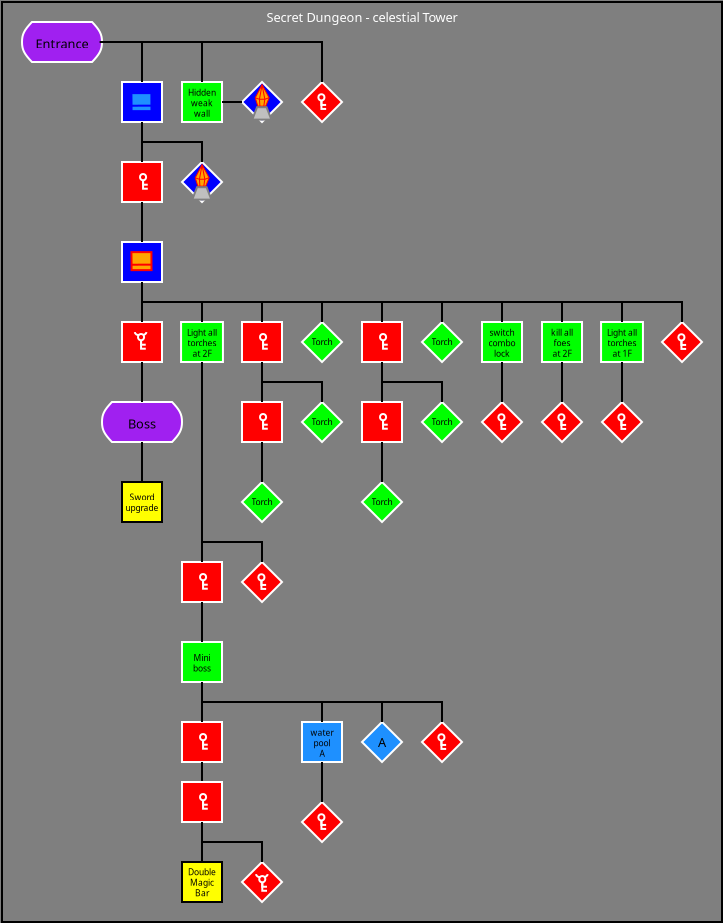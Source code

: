 <?xml version="1.0" encoding="UTF-8"?>
<dia:diagram xmlns:dia="http://www.lysator.liu.se/~alla/dia/">
  <dia:layer name="Arrière-plan" visible="true" active="true">
    <dia:object type="Standard - Box" version="0" id="O0">
      <dia:attribute name="obj_pos">
        <dia:point val="-3,-2"/>
      </dia:attribute>
      <dia:attribute name="obj_bb">
        <dia:rectangle val="-3.05,-2.05;33.05,44.05"/>
      </dia:attribute>
      <dia:attribute name="elem_corner">
        <dia:point val="-3,-2"/>
      </dia:attribute>
      <dia:attribute name="elem_width">
        <dia:real val="36"/>
      </dia:attribute>
      <dia:attribute name="elem_height">
        <dia:real val="46"/>
      </dia:attribute>
      <dia:attribute name="border_width">
        <dia:real val="0.1"/>
      </dia:attribute>
      <dia:attribute name="show_background">
        <dia:boolean val="false"/>
      </dia:attribute>
    </dia:object>
    <dia:object type="SDL - State" version="1" id="O1">
      <dia:attribute name="obj_pos">
        <dia:point val="-2,-1"/>
      </dia:attribute>
      <dia:attribute name="obj_bb">
        <dia:rectangle val="-2.05,-1.05;2.05,1.05"/>
      </dia:attribute>
      <dia:attribute name="meta">
        <dia:composite type="dict"/>
      </dia:attribute>
      <dia:attribute name="elem_corner">
        <dia:point val="-2,-1"/>
      </dia:attribute>
      <dia:attribute name="elem_width">
        <dia:real val="4"/>
      </dia:attribute>
      <dia:attribute name="elem_height">
        <dia:real val="2"/>
      </dia:attribute>
      <dia:attribute name="line_width">
        <dia:real val="0.1"/>
      </dia:attribute>
      <dia:attribute name="line_colour">
        <dia:color val="#ffffff"/>
      </dia:attribute>
      <dia:attribute name="fill_colour">
        <dia:color val="#a020f0"/>
      </dia:attribute>
      <dia:attribute name="show_background">
        <dia:boolean val="true"/>
      </dia:attribute>
      <dia:attribute name="line_style">
        <dia:enum val="0"/>
        <dia:real val="1"/>
      </dia:attribute>
      <dia:attribute name="padding">
        <dia:real val="0.1"/>
      </dia:attribute>
      <dia:attribute name="text">
        <dia:composite type="text">
          <dia:attribute name="string">
            <dia:string>#Entrance#</dia:string>
          </dia:attribute>
          <dia:attribute name="font">
            <dia:font family="sans" style="0" name="Helvetica"/>
          </dia:attribute>
          <dia:attribute name="height">
            <dia:real val="0.8"/>
          </dia:attribute>
          <dia:attribute name="pos">
            <dia:point val="0,0.24"/>
          </dia:attribute>
          <dia:attribute name="color">
            <dia:color val="#000000"/>
          </dia:attribute>
          <dia:attribute name="alignment">
            <dia:enum val="1"/>
          </dia:attribute>
        </dia:composite>
      </dia:attribute>
      <dia:attribute name="flip_horizontal">
        <dia:boolean val="false"/>
      </dia:attribute>
      <dia:attribute name="flip_vertical">
        <dia:boolean val="false"/>
      </dia:attribute>
      <dia:attribute name="subscale">
        <dia:real val="1"/>
      </dia:attribute>
    </dia:object>
    <dia:group>
      <dia:object type="Geometric - Diamond" version="1" id="O2">
        <dia:attribute name="obj_pos">
          <dia:point val="12,2"/>
        </dia:attribute>
        <dia:attribute name="obj_bb">
          <dia:rectangle val="11.929,1.929;14.071,4.071"/>
        </dia:attribute>
        <dia:attribute name="meta">
          <dia:composite type="dict"/>
        </dia:attribute>
        <dia:attribute name="elem_corner">
          <dia:point val="12,2"/>
        </dia:attribute>
        <dia:attribute name="elem_width">
          <dia:real val="2"/>
        </dia:attribute>
        <dia:attribute name="elem_height">
          <dia:real val="2"/>
        </dia:attribute>
        <dia:attribute name="line_width">
          <dia:real val="0.1"/>
        </dia:attribute>
        <dia:attribute name="line_colour">
          <dia:color val="#ffffff"/>
        </dia:attribute>
        <dia:attribute name="fill_colour">
          <dia:color val="#ff0000"/>
        </dia:attribute>
        <dia:attribute name="show_background">
          <dia:boolean val="true"/>
        </dia:attribute>
        <dia:attribute name="line_style">
          <dia:enum val="0"/>
          <dia:real val="1"/>
        </dia:attribute>
        <dia:attribute name="flip_horizontal">
          <dia:boolean val="false"/>
        </dia:attribute>
        <dia:attribute name="flip_vertical">
          <dia:boolean val="false"/>
        </dia:attribute>
        <dia:attribute name="subscale">
          <dia:real val="1"/>
        </dia:attribute>
      </dia:object>
      <dia:group>
        <dia:object type="Standard - Ellipse" version="0" id="O3">
          <dia:attribute name="obj_pos">
            <dia:point val="12.818,2.612"/>
          </dia:attribute>
          <dia:attribute name="obj_bb">
            <dia:rectangle val="12.768,2.562;13.173,2.975"/>
          </dia:attribute>
          <dia:attribute name="elem_corner">
            <dia:point val="12.818,2.612"/>
          </dia:attribute>
          <dia:attribute name="elem_width">
            <dia:real val="0.305"/>
          </dia:attribute>
          <dia:attribute name="elem_height">
            <dia:real val="0.313"/>
          </dia:attribute>
          <dia:attribute name="border_width">
            <dia:real val="0.1"/>
          </dia:attribute>
          <dia:attribute name="border_color">
            <dia:color val="#ffffff"/>
          </dia:attribute>
          <dia:attribute name="inner_color">
            <dia:color val="#ff0000"/>
          </dia:attribute>
          <dia:attribute name="show_background">
            <dia:boolean val="false"/>
          </dia:attribute>
          <dia:attribute name="aspect">
            <dia:enum val="1"/>
          </dia:attribute>
        </dia:object>
        <dia:object type="Standard - ZigZagLine" version="1" id="O4">
          <dia:attribute name="obj_pos">
            <dia:point val="12.971,2.925"/>
          </dia:attribute>
          <dia:attribute name="obj_bb">
            <dia:rectangle val="12.921,2.875;13.205,3.208"/>
          </dia:attribute>
          <dia:attribute name="orth_points">
            <dia:point val="12.971,2.925"/>
            <dia:point val="12.971,3.147"/>
            <dia:point val="13.155,3.147"/>
            <dia:point val="13.155,3.158"/>
          </dia:attribute>
          <dia:attribute name="orth_orient">
            <dia:enum val="1"/>
            <dia:enum val="0"/>
            <dia:enum val="1"/>
          </dia:attribute>
          <dia:attribute name="autorouting">
            <dia:boolean val="false"/>
          </dia:attribute>
          <dia:attribute name="line_color">
            <dia:color val="#ffffff"/>
          </dia:attribute>
          <dia:attribute name="line_width">
            <dia:real val="0.1"/>
          </dia:attribute>
          <dia:connections>
            <dia:connection handle="0" to="O3" connection="6"/>
          </dia:connections>
        </dia:object>
        <dia:object type="Standard - ZigZagLine" version="1" id="O5">
          <dia:attribute name="obj_pos">
            <dia:point val="12.971,2.925"/>
          </dia:attribute>
          <dia:attribute name="obj_bb">
            <dia:rectangle val="12.921,2.875;13.207,3.403"/>
          </dia:attribute>
          <dia:attribute name="orth_points">
            <dia:point val="12.971,2.925"/>
            <dia:point val="12.971,3.347"/>
            <dia:point val="13.157,3.347"/>
            <dia:point val="13.157,3.353"/>
          </dia:attribute>
          <dia:attribute name="orth_orient">
            <dia:enum val="1"/>
            <dia:enum val="0"/>
            <dia:enum val="1"/>
          </dia:attribute>
          <dia:attribute name="autorouting">
            <dia:boolean val="false"/>
          </dia:attribute>
          <dia:attribute name="line_color">
            <dia:color val="#ffffff"/>
          </dia:attribute>
          <dia:attribute name="line_width">
            <dia:real val="0.1"/>
          </dia:attribute>
          <dia:connections>
            <dia:connection handle="0" to="O3" connection="6"/>
          </dia:connections>
        </dia:object>
      </dia:group>
    </dia:group>
    <dia:group>
      <dia:object type="Geometric - Diamond" version="1" id="O6">
        <dia:attribute name="obj_pos">
          <dia:point val="9,41"/>
        </dia:attribute>
        <dia:attribute name="obj_bb">
          <dia:rectangle val="8.929,40.929;11.071,43.071"/>
        </dia:attribute>
        <dia:attribute name="meta">
          <dia:composite type="dict"/>
        </dia:attribute>
        <dia:attribute name="elem_corner">
          <dia:point val="9,41"/>
        </dia:attribute>
        <dia:attribute name="elem_width">
          <dia:real val="2"/>
        </dia:attribute>
        <dia:attribute name="elem_height">
          <dia:real val="2"/>
        </dia:attribute>
        <dia:attribute name="line_width">
          <dia:real val="0.1"/>
        </dia:attribute>
        <dia:attribute name="line_colour">
          <dia:color val="#ffffff"/>
        </dia:attribute>
        <dia:attribute name="fill_colour">
          <dia:color val="#ff0000"/>
        </dia:attribute>
        <dia:attribute name="show_background">
          <dia:boolean val="true"/>
        </dia:attribute>
        <dia:attribute name="line_style">
          <dia:enum val="0"/>
          <dia:real val="1"/>
        </dia:attribute>
        <dia:attribute name="flip_horizontal">
          <dia:boolean val="false"/>
        </dia:attribute>
        <dia:attribute name="flip_vertical">
          <dia:boolean val="false"/>
        </dia:attribute>
        <dia:attribute name="subscale">
          <dia:real val="1"/>
        </dia:attribute>
      </dia:object>
      <dia:group>
        <dia:group>
          <dia:object type="Standard - Ellipse" version="0" id="O7">
            <dia:attribute name="obj_pos">
              <dia:point val="9.861,41.702"/>
            </dia:attribute>
            <dia:attribute name="obj_bb">
              <dia:rectangle val="9.811,41.652;10.216,42.066"/>
            </dia:attribute>
            <dia:attribute name="elem_corner">
              <dia:point val="9.861,41.702"/>
            </dia:attribute>
            <dia:attribute name="elem_width">
              <dia:real val="0.305"/>
            </dia:attribute>
            <dia:attribute name="elem_height">
              <dia:real val="0.313"/>
            </dia:attribute>
            <dia:attribute name="border_width">
              <dia:real val="0.1"/>
            </dia:attribute>
            <dia:attribute name="border_color">
              <dia:color val="#ffffff"/>
            </dia:attribute>
            <dia:attribute name="inner_color">
              <dia:color val="#ff0000"/>
            </dia:attribute>
            <dia:attribute name="show_background">
              <dia:boolean val="false"/>
            </dia:attribute>
            <dia:attribute name="aspect">
              <dia:enum val="1"/>
            </dia:attribute>
          </dia:object>
          <dia:object type="Standard - ZigZagLine" version="1" id="O8">
            <dia:attribute name="obj_pos">
              <dia:point val="10.014,42.016"/>
            </dia:attribute>
            <dia:attribute name="obj_bb">
              <dia:rectangle val="9.964,41.966;10.248,42.299"/>
            </dia:attribute>
            <dia:attribute name="orth_points">
              <dia:point val="10.014,42.016"/>
              <dia:point val="10.014,42.237"/>
              <dia:point val="10.198,42.237"/>
              <dia:point val="10.198,42.249"/>
            </dia:attribute>
            <dia:attribute name="orth_orient">
              <dia:enum val="1"/>
              <dia:enum val="0"/>
              <dia:enum val="1"/>
            </dia:attribute>
            <dia:attribute name="autorouting">
              <dia:boolean val="false"/>
            </dia:attribute>
            <dia:attribute name="line_color">
              <dia:color val="#ffffff"/>
            </dia:attribute>
            <dia:attribute name="line_width">
              <dia:real val="0.1"/>
            </dia:attribute>
            <dia:connections>
              <dia:connection handle="0" to="O7" connection="6"/>
            </dia:connections>
          </dia:object>
          <dia:object type="Standard - ZigZagLine" version="1" id="O9">
            <dia:attribute name="obj_pos">
              <dia:point val="10.014,42.016"/>
            </dia:attribute>
            <dia:attribute name="obj_bb">
              <dia:rectangle val="9.964,41.966;10.251,42.493"/>
            </dia:attribute>
            <dia:attribute name="orth_points">
              <dia:point val="10.014,42.016"/>
              <dia:point val="10.014,42.438"/>
              <dia:point val="10.2,42.438"/>
              <dia:point val="10.2,42.443"/>
            </dia:attribute>
            <dia:attribute name="orth_orient">
              <dia:enum val="1"/>
              <dia:enum val="0"/>
              <dia:enum val="1"/>
            </dia:attribute>
            <dia:attribute name="autorouting">
              <dia:boolean val="false"/>
            </dia:attribute>
            <dia:attribute name="line_color">
              <dia:color val="#ffffff"/>
            </dia:attribute>
            <dia:attribute name="line_width">
              <dia:real val="0.1"/>
            </dia:attribute>
            <dia:connections>
              <dia:connection handle="0" to="O7" connection="6"/>
            </dia:connections>
          </dia:object>
        </dia:group>
        <dia:object type="Standard - Arc" version="0" id="O10">
          <dia:attribute name="obj_pos">
            <dia:point val="10.122,41.748"/>
          </dia:attribute>
          <dia:attribute name="obj_bb">
            <dia:rectangle val="10.051,41.537;10.358,41.819"/>
          </dia:attribute>
          <dia:attribute name="conn_endpoints">
            <dia:point val="10.122,41.748"/>
            <dia:point val="10.287,41.608"/>
          </dia:attribute>
          <dia:attribute name="arc_color">
            <dia:color val="#ffffff"/>
          </dia:attribute>
          <dia:attribute name="curve_distance">
            <dia:real val="0.034"/>
          </dia:attribute>
        </dia:object>
        <dia:object type="Standard - Arc" version="0" id="O11">
          <dia:attribute name="obj_pos">
            <dia:point val="9.906,41.748"/>
          </dia:attribute>
          <dia:attribute name="obj_bb">
            <dia:rectangle val="9.633,41.538;9.975,41.818"/>
          </dia:attribute>
          <dia:attribute name="conn_endpoints">
            <dia:point val="9.906,41.748"/>
            <dia:point val="9.703,41.608"/>
          </dia:attribute>
          <dia:attribute name="arc_color">
            <dia:color val="#ffffff"/>
          </dia:attribute>
          <dia:attribute name="curve_distance">
            <dia:real val="-0.054"/>
          </dia:attribute>
        </dia:object>
      </dia:group>
    </dia:group>
    <dia:object type="SDL - State" version="1" id="O12">
      <dia:attribute name="obj_pos">
        <dia:point val="2,18"/>
      </dia:attribute>
      <dia:attribute name="obj_bb">
        <dia:rectangle val="1.95,17.95;6.05,20.05"/>
      </dia:attribute>
      <dia:attribute name="meta">
        <dia:composite type="dict"/>
      </dia:attribute>
      <dia:attribute name="elem_corner">
        <dia:point val="2,18"/>
      </dia:attribute>
      <dia:attribute name="elem_width">
        <dia:real val="4"/>
      </dia:attribute>
      <dia:attribute name="elem_height">
        <dia:real val="2"/>
      </dia:attribute>
      <dia:attribute name="line_width">
        <dia:real val="0.1"/>
      </dia:attribute>
      <dia:attribute name="line_colour">
        <dia:color val="#ffffff"/>
      </dia:attribute>
      <dia:attribute name="fill_colour">
        <dia:color val="#a020f0"/>
      </dia:attribute>
      <dia:attribute name="show_background">
        <dia:boolean val="true"/>
      </dia:attribute>
      <dia:attribute name="line_style">
        <dia:enum val="0"/>
        <dia:real val="1"/>
      </dia:attribute>
      <dia:attribute name="padding">
        <dia:real val="0.1"/>
      </dia:attribute>
      <dia:attribute name="text">
        <dia:composite type="text">
          <dia:attribute name="string">
            <dia:string>#Boss#</dia:string>
          </dia:attribute>
          <dia:attribute name="font">
            <dia:font family="sans" style="0" name="Helvetica"/>
          </dia:attribute>
          <dia:attribute name="height">
            <dia:real val="0.8"/>
          </dia:attribute>
          <dia:attribute name="pos">
            <dia:point val="4,19.24"/>
          </dia:attribute>
          <dia:attribute name="color">
            <dia:color val="#000000"/>
          </dia:attribute>
          <dia:attribute name="alignment">
            <dia:enum val="1"/>
          </dia:attribute>
        </dia:composite>
      </dia:attribute>
      <dia:attribute name="flip_horizontal">
        <dia:boolean val="false"/>
      </dia:attribute>
      <dia:attribute name="flip_vertical">
        <dia:boolean val="false"/>
      </dia:attribute>
      <dia:attribute name="subscale">
        <dia:real val="1"/>
      </dia:attribute>
    </dia:object>
    <dia:group>
      <dia:object type="Standard - Box" version="0" id="O13">
        <dia:attribute name="obj_pos">
          <dia:point val="3,6"/>
        </dia:attribute>
        <dia:attribute name="obj_bb">
          <dia:rectangle val="2.95,5.95;5.05,8.05"/>
        </dia:attribute>
        <dia:attribute name="elem_corner">
          <dia:point val="3,6"/>
        </dia:attribute>
        <dia:attribute name="elem_width">
          <dia:real val="2"/>
        </dia:attribute>
        <dia:attribute name="elem_height">
          <dia:real val="2"/>
        </dia:attribute>
        <dia:attribute name="border_width">
          <dia:real val="0.1"/>
        </dia:attribute>
        <dia:attribute name="border_color">
          <dia:color val="#ffffff"/>
        </dia:attribute>
        <dia:attribute name="inner_color">
          <dia:color val="#ff0000"/>
        </dia:attribute>
        <dia:attribute name="show_background">
          <dia:boolean val="true"/>
        </dia:attribute>
      </dia:object>
      <dia:group>
        <dia:object type="Standard - Ellipse" version="0" id="O14">
          <dia:attribute name="obj_pos">
            <dia:point val="3.9,6.6"/>
          </dia:attribute>
          <dia:attribute name="obj_bb">
            <dia:rectangle val="3.85,6.55;4.255,6.963"/>
          </dia:attribute>
          <dia:attribute name="elem_corner">
            <dia:point val="3.9,6.6"/>
          </dia:attribute>
          <dia:attribute name="elem_width">
            <dia:real val="0.305"/>
          </dia:attribute>
          <dia:attribute name="elem_height">
            <dia:real val="0.313"/>
          </dia:attribute>
          <dia:attribute name="border_width">
            <dia:real val="0.1"/>
          </dia:attribute>
          <dia:attribute name="border_color">
            <dia:color val="#ffffff"/>
          </dia:attribute>
          <dia:attribute name="inner_color">
            <dia:color val="#ff0000"/>
          </dia:attribute>
          <dia:attribute name="show_background">
            <dia:boolean val="false"/>
          </dia:attribute>
          <dia:attribute name="aspect">
            <dia:enum val="1"/>
          </dia:attribute>
        </dia:object>
        <dia:object type="Standard - ZigZagLine" version="1" id="O15">
          <dia:attribute name="obj_pos">
            <dia:point val="4.053,6.913"/>
          </dia:attribute>
          <dia:attribute name="obj_bb">
            <dia:rectangle val="4.003,6.863;4.287,7.196"/>
          </dia:attribute>
          <dia:attribute name="orth_points">
            <dia:point val="4.053,6.913"/>
            <dia:point val="4.053,7.135"/>
            <dia:point val="4.237,7.135"/>
            <dia:point val="4.237,7.146"/>
          </dia:attribute>
          <dia:attribute name="orth_orient">
            <dia:enum val="1"/>
            <dia:enum val="0"/>
            <dia:enum val="1"/>
          </dia:attribute>
          <dia:attribute name="autorouting">
            <dia:boolean val="false"/>
          </dia:attribute>
          <dia:attribute name="line_color">
            <dia:color val="#ffffff"/>
          </dia:attribute>
          <dia:attribute name="line_width">
            <dia:real val="0.1"/>
          </dia:attribute>
          <dia:connections>
            <dia:connection handle="0" to="O14" connection="6"/>
          </dia:connections>
        </dia:object>
        <dia:object type="Standard - ZigZagLine" version="1" id="O16">
          <dia:attribute name="obj_pos">
            <dia:point val="4.053,6.913"/>
          </dia:attribute>
          <dia:attribute name="obj_bb">
            <dia:rectangle val="4.003,6.863;4.289,7.391"/>
          </dia:attribute>
          <dia:attribute name="orth_points">
            <dia:point val="4.053,6.913"/>
            <dia:point val="4.053,7.336"/>
            <dia:point val="4.239,7.336"/>
            <dia:point val="4.239,7.341"/>
          </dia:attribute>
          <dia:attribute name="orth_orient">
            <dia:enum val="1"/>
            <dia:enum val="0"/>
            <dia:enum val="1"/>
          </dia:attribute>
          <dia:attribute name="autorouting">
            <dia:boolean val="false"/>
          </dia:attribute>
          <dia:attribute name="line_color">
            <dia:color val="#ffffff"/>
          </dia:attribute>
          <dia:attribute name="line_width">
            <dia:real val="0.1"/>
          </dia:attribute>
          <dia:connections>
            <dia:connection handle="0" to="O14" connection="6"/>
          </dia:connections>
        </dia:object>
      </dia:group>
    </dia:group>
    <dia:group>
      <dia:object type="Standard - Box" version="0" id="O17">
        <dia:attribute name="obj_pos">
          <dia:point val="3,14"/>
        </dia:attribute>
        <dia:attribute name="obj_bb">
          <dia:rectangle val="2.95,13.95;5.05,16.05"/>
        </dia:attribute>
        <dia:attribute name="elem_corner">
          <dia:point val="3,14"/>
        </dia:attribute>
        <dia:attribute name="elem_width">
          <dia:real val="2"/>
        </dia:attribute>
        <dia:attribute name="elem_height">
          <dia:real val="2"/>
        </dia:attribute>
        <dia:attribute name="border_width">
          <dia:real val="0.1"/>
        </dia:attribute>
        <dia:attribute name="border_color">
          <dia:color val="#ffffff"/>
        </dia:attribute>
        <dia:attribute name="inner_color">
          <dia:color val="#ff0000"/>
        </dia:attribute>
        <dia:attribute name="show_background">
          <dia:boolean val="true"/>
        </dia:attribute>
      </dia:object>
      <dia:group>
        <dia:group>
          <dia:object type="Standard - Ellipse" version="0" id="O18">
            <dia:attribute name="obj_pos">
              <dia:point val="3.8,14.6"/>
            </dia:attribute>
            <dia:attribute name="obj_bb">
              <dia:rectangle val="3.75,14.55;4.155,14.963"/>
            </dia:attribute>
            <dia:attribute name="elem_corner">
              <dia:point val="3.8,14.6"/>
            </dia:attribute>
            <dia:attribute name="elem_width">
              <dia:real val="0.305"/>
            </dia:attribute>
            <dia:attribute name="elem_height">
              <dia:real val="0.313"/>
            </dia:attribute>
            <dia:attribute name="border_width">
              <dia:real val="0.1"/>
            </dia:attribute>
            <dia:attribute name="border_color">
              <dia:color val="#ffffff"/>
            </dia:attribute>
            <dia:attribute name="inner_color">
              <dia:color val="#ff0000"/>
            </dia:attribute>
            <dia:attribute name="show_background">
              <dia:boolean val="false"/>
            </dia:attribute>
            <dia:attribute name="aspect">
              <dia:enum val="1"/>
            </dia:attribute>
          </dia:object>
          <dia:object type="Standard - ZigZagLine" version="1" id="O19">
            <dia:attribute name="obj_pos">
              <dia:point val="3.953,14.913"/>
            </dia:attribute>
            <dia:attribute name="obj_bb">
              <dia:rectangle val="3.903,14.863;4.187,15.197"/>
            </dia:attribute>
            <dia:attribute name="orth_points">
              <dia:point val="3.953,14.913"/>
              <dia:point val="3.953,15.135"/>
              <dia:point val="4.137,15.135"/>
              <dia:point val="4.137,15.146"/>
            </dia:attribute>
            <dia:attribute name="orth_orient">
              <dia:enum val="1"/>
              <dia:enum val="0"/>
              <dia:enum val="1"/>
            </dia:attribute>
            <dia:attribute name="autorouting">
              <dia:boolean val="false"/>
            </dia:attribute>
            <dia:attribute name="line_color">
              <dia:color val="#ffffff"/>
            </dia:attribute>
            <dia:attribute name="line_width">
              <dia:real val="0.1"/>
            </dia:attribute>
            <dia:connections>
              <dia:connection handle="0" to="O18" connection="6"/>
            </dia:connections>
          </dia:object>
          <dia:object type="Standard - ZigZagLine" version="1" id="O20">
            <dia:attribute name="obj_pos">
              <dia:point val="3.953,14.913"/>
            </dia:attribute>
            <dia:attribute name="obj_bb">
              <dia:rectangle val="3.903,14.863;4.189,15.391"/>
            </dia:attribute>
            <dia:attribute name="orth_points">
              <dia:point val="3.953,14.913"/>
              <dia:point val="3.953,15.336"/>
              <dia:point val="4.139,15.336"/>
              <dia:point val="4.139,15.341"/>
            </dia:attribute>
            <dia:attribute name="orth_orient">
              <dia:enum val="1"/>
              <dia:enum val="0"/>
              <dia:enum val="1"/>
            </dia:attribute>
            <dia:attribute name="autorouting">
              <dia:boolean val="false"/>
            </dia:attribute>
            <dia:attribute name="line_color">
              <dia:color val="#ffffff"/>
            </dia:attribute>
            <dia:attribute name="line_width">
              <dia:real val="0.1"/>
            </dia:attribute>
            <dia:connections>
              <dia:connection handle="0" to="O18" connection="6"/>
            </dia:connections>
          </dia:object>
        </dia:group>
        <dia:object type="Standard - Arc" version="0" id="O21">
          <dia:attribute name="obj_pos">
            <dia:point val="4.06,14.646"/>
          </dia:attribute>
          <dia:attribute name="obj_bb">
            <dia:rectangle val="3.99,14.435;4.297,14.716"/>
          </dia:attribute>
          <dia:attribute name="conn_endpoints">
            <dia:point val="4.06,14.646"/>
            <dia:point val="4.226,14.506"/>
          </dia:attribute>
          <dia:attribute name="arc_color">
            <dia:color val="#ffffff"/>
          </dia:attribute>
          <dia:attribute name="curve_distance">
            <dia:real val="0.034"/>
          </dia:attribute>
        </dia:object>
        <dia:object type="Standard - Arc" version="0" id="O22">
          <dia:attribute name="obj_pos">
            <dia:point val="3.845,14.646"/>
          </dia:attribute>
          <dia:attribute name="obj_bb">
            <dia:rectangle val="3.572,14.436;3.914,14.715"/>
          </dia:attribute>
          <dia:attribute name="conn_endpoints">
            <dia:point val="3.845,14.646"/>
            <dia:point val="3.642,14.506"/>
          </dia:attribute>
          <dia:attribute name="arc_color">
            <dia:color val="#ffffff"/>
          </dia:attribute>
          <dia:attribute name="curve_distance">
            <dia:real val="-0.054"/>
          </dia:attribute>
        </dia:object>
      </dia:group>
    </dia:group>
    <dia:group>
      <dia:object type="Geometric - Diamond" version="1" id="O23">
        <dia:attribute name="obj_pos">
          <dia:point val="9,2"/>
        </dia:attribute>
        <dia:attribute name="obj_bb">
          <dia:rectangle val="8.929,1.929;11.071,4.071"/>
        </dia:attribute>
        <dia:attribute name="meta">
          <dia:composite type="dict"/>
        </dia:attribute>
        <dia:attribute name="elem_corner">
          <dia:point val="9,2"/>
        </dia:attribute>
        <dia:attribute name="elem_width">
          <dia:real val="2"/>
        </dia:attribute>
        <dia:attribute name="elem_height">
          <dia:real val="2"/>
        </dia:attribute>
        <dia:attribute name="line_width">
          <dia:real val="0.1"/>
        </dia:attribute>
        <dia:attribute name="line_colour">
          <dia:color val="#ffffff"/>
        </dia:attribute>
        <dia:attribute name="fill_colour">
          <dia:color val="#0000ff"/>
        </dia:attribute>
        <dia:attribute name="show_background">
          <dia:boolean val="true"/>
        </dia:attribute>
        <dia:attribute name="line_style">
          <dia:enum val="0"/>
          <dia:real val="1"/>
        </dia:attribute>
        <dia:attribute name="flip_horizontal">
          <dia:boolean val="false"/>
        </dia:attribute>
        <dia:attribute name="flip_vertical">
          <dia:boolean val="false"/>
        </dia:attribute>
        <dia:attribute name="subscale">
          <dia:real val="1"/>
        </dia:attribute>
      </dia:object>
      <dia:group>
        <dia:object type="Standard - Polygon" version="0" id="O24">
          <dia:attribute name="obj_pos">
            <dia:point val="9.661,2.79"/>
          </dia:attribute>
          <dia:attribute name="obj_bb">
            <dia:rectangle val="9.634,2.085;10.384,3.235"/>
          </dia:attribute>
          <dia:attribute name="poly_points">
            <dia:point val="9.661,2.79"/>
            <dia:point val="10.003,2.138"/>
            <dia:point val="10.357,2.786"/>
            <dia:point val="10.187,3.21"/>
            <dia:point val="9.996,3.207"/>
            <dia:point val="9.792,3.208"/>
          </dia:attribute>
          <dia:attribute name="line_color">
            <dia:color val="#ff0000"/>
          </dia:attribute>
          <dia:attribute name="line_width">
            <dia:real val="0.05"/>
          </dia:attribute>
          <dia:attribute name="inner_color">
            <dia:color val="#ffa500"/>
          </dia:attribute>
          <dia:attribute name="show_background">
            <dia:boolean val="true"/>
          </dia:attribute>
        </dia:object>
        <dia:object type="Geometric - Trapezoid" version="1" id="O25">
          <dia:attribute name="obj_pos">
            <dia:point val="9.513,3.261"/>
          </dia:attribute>
          <dia:attribute name="obj_bb">
            <dia:rectangle val="9.44,3.211;10.541,3.929"/>
          </dia:attribute>
          <dia:attribute name="meta">
            <dia:composite type="dict"/>
          </dia:attribute>
          <dia:attribute name="elem_corner">
            <dia:point val="9.513,3.261"/>
          </dia:attribute>
          <dia:attribute name="elem_width">
            <dia:real val="0.955"/>
          </dia:attribute>
          <dia:attribute name="elem_height">
            <dia:real val="0.618"/>
          </dia:attribute>
          <dia:attribute name="line_width">
            <dia:real val="0.1"/>
          </dia:attribute>
          <dia:attribute name="line_colour">
            <dia:color val="#7f7f7f"/>
          </dia:attribute>
          <dia:attribute name="fill_colour">
            <dia:color val="#bfbfbf"/>
          </dia:attribute>
          <dia:attribute name="show_background">
            <dia:boolean val="true"/>
          </dia:attribute>
          <dia:attribute name="line_style">
            <dia:enum val="0"/>
            <dia:real val="1"/>
          </dia:attribute>
          <dia:attribute name="flip_horizontal">
            <dia:boolean val="false"/>
          </dia:attribute>
          <dia:attribute name="flip_vertical">
            <dia:boolean val="false"/>
          </dia:attribute>
          <dia:attribute name="subscale">
            <dia:real val="1"/>
          </dia:attribute>
        </dia:object>
        <dia:object type="Standard - PolyLine" version="0" id="O26">
          <dia:attribute name="obj_pos">
            <dia:point val="9.661,2.79"/>
          </dia:attribute>
          <dia:attribute name="obj_bb">
            <dia:rectangle val="9.629,2.754;10.389,2.888"/>
          </dia:attribute>
          <dia:attribute name="poly_points">
            <dia:point val="9.661,2.79"/>
            <dia:point val="9.873,2.863"/>
            <dia:point val="10.147,2.861"/>
            <dia:point val="10.357,2.786"/>
          </dia:attribute>
          <dia:attribute name="line_color">
            <dia:color val="#ff0000"/>
          </dia:attribute>
          <dia:attribute name="line_width">
            <dia:real val="0.05"/>
          </dia:attribute>
          <dia:connections>
            <dia:connection handle="0" to="O24" connection="0"/>
            <dia:connection handle="3" to="O24" connection="4"/>
          </dia:connections>
        </dia:object>
        <dia:object type="Standard - PolyLine" version="0" id="O27">
          <dia:attribute name="obj_pos">
            <dia:point val="10.003,2.138"/>
          </dia:attribute>
          <dia:attribute name="obj_bb">
            <dia:rectangle val="9.848,2.109;10.032,3.234"/>
          </dia:attribute>
          <dia:attribute name="poly_points">
            <dia:point val="10.003,2.138"/>
            <dia:point val="9.873,2.861"/>
            <dia:point val="9.894,3.207"/>
          </dia:attribute>
          <dia:attribute name="line_color">
            <dia:color val="#ff0000"/>
          </dia:attribute>
          <dia:attribute name="line_width">
            <dia:real val="0.05"/>
          </dia:attribute>
          <dia:connections>
            <dia:connection handle="0" to="O24" connection="2"/>
            <dia:connection handle="2" to="O24" connection="9"/>
          </dia:connections>
        </dia:object>
        <dia:object type="Standard - PolyLine" version="0" id="O28">
          <dia:attribute name="obj_pos">
            <dia:point val="10.003,2.138"/>
          </dia:attribute>
          <dia:attribute name="obj_bb">
            <dia:rectangle val="9.974,2.109;10.166,3.236"/>
          </dia:attribute>
          <dia:attribute name="poly_points">
            <dia:point val="10.003,2.138"/>
            <dia:point val="10.141,2.86"/>
            <dia:point val="10.091,3.208"/>
          </dia:attribute>
          <dia:attribute name="line_color">
            <dia:color val="#ff0000"/>
          </dia:attribute>
          <dia:attribute name="line_width">
            <dia:real val="0.05"/>
          </dia:attribute>
          <dia:connections>
            <dia:connection handle="0" to="O24" connection="2"/>
            <dia:connection handle="2" to="O24" connection="7"/>
          </dia:connections>
        </dia:object>
      </dia:group>
    </dia:group>
    <dia:group>
      <dia:object type="SDL - Task" version="1" id="O29">
        <dia:attribute name="obj_pos">
          <dia:point val="3,2"/>
        </dia:attribute>
        <dia:attribute name="obj_bb">
          <dia:rectangle val="2.95,1.95;5.05,4.05"/>
        </dia:attribute>
        <dia:attribute name="meta">
          <dia:composite type="dict"/>
        </dia:attribute>
        <dia:attribute name="elem_corner">
          <dia:point val="3,2"/>
        </dia:attribute>
        <dia:attribute name="elem_width">
          <dia:real val="2"/>
        </dia:attribute>
        <dia:attribute name="elem_height">
          <dia:real val="2"/>
        </dia:attribute>
        <dia:attribute name="line_width">
          <dia:real val="0.1"/>
        </dia:attribute>
        <dia:attribute name="line_colour">
          <dia:color val="#ffffff"/>
        </dia:attribute>
        <dia:attribute name="fill_colour">
          <dia:color val="#0000ff"/>
        </dia:attribute>
        <dia:attribute name="show_background">
          <dia:boolean val="true"/>
        </dia:attribute>
        <dia:attribute name="line_style">
          <dia:enum val="0"/>
          <dia:real val="1"/>
        </dia:attribute>
        <dia:attribute name="padding">
          <dia:real val="0.1"/>
        </dia:attribute>
        <dia:attribute name="text">
          <dia:composite type="text">
            <dia:attribute name="string">
              <dia:string>##</dia:string>
            </dia:attribute>
            <dia:attribute name="font">
              <dia:font family="sans" style="0" name="Helvetica"/>
            </dia:attribute>
            <dia:attribute name="height">
              <dia:real val="0.529"/>
            </dia:attribute>
            <dia:attribute name="pos">
              <dia:point val="4,3.159"/>
            </dia:attribute>
            <dia:attribute name="color">
              <dia:color val="#000000"/>
            </dia:attribute>
            <dia:attribute name="alignment">
              <dia:enum val="1"/>
            </dia:attribute>
          </dia:composite>
        </dia:attribute>
        <dia:attribute name="flip_horizontal">
          <dia:boolean val="false"/>
        </dia:attribute>
        <dia:attribute name="flip_vertical">
          <dia:boolean val="false"/>
        </dia:attribute>
        <dia:attribute name="subscale">
          <dia:real val="1"/>
        </dia:attribute>
      </dia:object>
      <dia:group>
        <dia:object type="Standard - Polygon" version="0" id="O30">
          <dia:attribute name="obj_pos">
            <dia:point val="3.47,2.557"/>
          </dia:attribute>
          <dia:attribute name="obj_bb">
            <dia:rectangle val="3.42,2.507;4.526,3.507"/>
          </dia:attribute>
          <dia:attribute name="poly_points">
            <dia:point val="3.47,2.557"/>
            <dia:point val="4.47,2.557"/>
            <dia:point val="4.472,3.183"/>
            <dia:point val="4.476,3.457"/>
            <dia:point val="3.477,3.457"/>
            <dia:point val="3.477,3.186"/>
          </dia:attribute>
          <dia:attribute name="line_color">
            <dia:color val="#0000ff"/>
          </dia:attribute>
          <dia:attribute name="line_width">
            <dia:real val="0.1"/>
          </dia:attribute>
          <dia:attribute name="inner_color">
            <dia:color val="#1e90ff"/>
          </dia:attribute>
          <dia:attribute name="show_background">
            <dia:boolean val="true"/>
          </dia:attribute>
        </dia:object>
        <dia:object type="Standard - Line" version="0" id="O31">
          <dia:attribute name="obj_pos">
            <dia:point val="4.472,3.183"/>
          </dia:attribute>
          <dia:attribute name="obj_bb">
            <dia:rectangle val="3.427,3.132;4.522,3.236"/>
          </dia:attribute>
          <dia:attribute name="conn_endpoints">
            <dia:point val="4.472,3.183"/>
            <dia:point val="3.477,3.186"/>
          </dia:attribute>
          <dia:attribute name="numcp">
            <dia:int val="1"/>
          </dia:attribute>
          <dia:attribute name="line_color">
            <dia:color val="#0000ff"/>
          </dia:attribute>
          <dia:connections>
            <dia:connection handle="0" to="O30" connection="4"/>
            <dia:connection handle="1" to="O30" connection="10"/>
          </dia:connections>
        </dia:object>
      </dia:group>
    </dia:group>
    <dia:group>
      <dia:object type="SDL - Task" version="1" id="O32">
        <dia:attribute name="obj_pos">
          <dia:point val="3,10"/>
        </dia:attribute>
        <dia:attribute name="obj_bb">
          <dia:rectangle val="2.95,9.95;5.05,12.05"/>
        </dia:attribute>
        <dia:attribute name="meta">
          <dia:composite type="dict"/>
        </dia:attribute>
        <dia:attribute name="elem_corner">
          <dia:point val="3,10"/>
        </dia:attribute>
        <dia:attribute name="elem_width">
          <dia:real val="2"/>
        </dia:attribute>
        <dia:attribute name="elem_height">
          <dia:real val="2"/>
        </dia:attribute>
        <dia:attribute name="line_width">
          <dia:real val="0.1"/>
        </dia:attribute>
        <dia:attribute name="line_colour">
          <dia:color val="#ffffff"/>
        </dia:attribute>
        <dia:attribute name="fill_colour">
          <dia:color val="#0000ff"/>
        </dia:attribute>
        <dia:attribute name="show_background">
          <dia:boolean val="true"/>
        </dia:attribute>
        <dia:attribute name="line_style">
          <dia:enum val="0"/>
          <dia:real val="1"/>
        </dia:attribute>
        <dia:attribute name="padding">
          <dia:real val="0.1"/>
        </dia:attribute>
        <dia:attribute name="text">
          <dia:composite type="text">
            <dia:attribute name="string">
              <dia:string>##</dia:string>
            </dia:attribute>
            <dia:attribute name="font">
              <dia:font family="sans" style="0" name="Helvetica"/>
            </dia:attribute>
            <dia:attribute name="height">
              <dia:real val="0.529"/>
            </dia:attribute>
            <dia:attribute name="pos">
              <dia:point val="4,11.159"/>
            </dia:attribute>
            <dia:attribute name="color">
              <dia:color val="#000000"/>
            </dia:attribute>
            <dia:attribute name="alignment">
              <dia:enum val="1"/>
            </dia:attribute>
          </dia:composite>
        </dia:attribute>
        <dia:attribute name="flip_horizontal">
          <dia:boolean val="false"/>
        </dia:attribute>
        <dia:attribute name="flip_vertical">
          <dia:boolean val="false"/>
        </dia:attribute>
        <dia:attribute name="subscale">
          <dia:real val="1"/>
        </dia:attribute>
      </dia:object>
      <dia:group>
        <dia:object type="Standard - Polygon" version="0" id="O33">
          <dia:attribute name="obj_pos">
            <dia:point val="3.471,10.508"/>
          </dia:attribute>
          <dia:attribute name="obj_bb">
            <dia:rectangle val="3.42,10.457;4.527,11.457"/>
          </dia:attribute>
          <dia:attribute name="poly_points">
            <dia:point val="3.471,10.508"/>
            <dia:point val="4.471,10.508"/>
            <dia:point val="4.473,11.133"/>
            <dia:point val="4.476,11.407"/>
            <dia:point val="3.478,11.407"/>
            <dia:point val="3.478,11.136"/>
          </dia:attribute>
          <dia:attribute name="line_color">
            <dia:color val="#ff0000"/>
          </dia:attribute>
          <dia:attribute name="line_width">
            <dia:real val="0.1"/>
          </dia:attribute>
          <dia:attribute name="inner_color">
            <dia:color val="#ffa500"/>
          </dia:attribute>
          <dia:attribute name="show_background">
            <dia:boolean val="true"/>
          </dia:attribute>
        </dia:object>
        <dia:object type="Standard - Line" version="0" id="O34">
          <dia:attribute name="obj_pos">
            <dia:point val="4.473,11.133"/>
          </dia:attribute>
          <dia:attribute name="obj_bb">
            <dia:rectangle val="3.428,11.083;4.523,11.187"/>
          </dia:attribute>
          <dia:attribute name="conn_endpoints">
            <dia:point val="4.473,11.133"/>
            <dia:point val="3.478,11.136"/>
          </dia:attribute>
          <dia:attribute name="numcp">
            <dia:int val="1"/>
          </dia:attribute>
          <dia:attribute name="line_color">
            <dia:color val="#ff0000"/>
          </dia:attribute>
          <dia:connections>
            <dia:connection handle="0" to="O33" connection="4"/>
            <dia:connection handle="1" to="O33" connection="10"/>
          </dia:connections>
        </dia:object>
      </dia:group>
    </dia:group>
    <dia:object type="SDL - Task" version="1" id="O35">
      <dia:attribute name="obj_pos">
        <dia:point val="6,2"/>
      </dia:attribute>
      <dia:attribute name="obj_bb">
        <dia:rectangle val="5.95,1.95;8.05,4.05"/>
      </dia:attribute>
      <dia:attribute name="meta">
        <dia:composite type="dict"/>
      </dia:attribute>
      <dia:attribute name="elem_corner">
        <dia:point val="6,2"/>
      </dia:attribute>
      <dia:attribute name="elem_width">
        <dia:real val="2"/>
      </dia:attribute>
      <dia:attribute name="elem_height">
        <dia:real val="2"/>
      </dia:attribute>
      <dia:attribute name="line_width">
        <dia:real val="0.1"/>
      </dia:attribute>
      <dia:attribute name="line_colour">
        <dia:color val="#ffffff"/>
      </dia:attribute>
      <dia:attribute name="fill_colour">
        <dia:color val="#00ff00"/>
      </dia:attribute>
      <dia:attribute name="show_background">
        <dia:boolean val="true"/>
      </dia:attribute>
      <dia:attribute name="line_style">
        <dia:enum val="0"/>
        <dia:real val="1"/>
      </dia:attribute>
      <dia:attribute name="padding">
        <dia:real val="0"/>
      </dia:attribute>
      <dia:attribute name="text">
        <dia:composite type="text">
          <dia:attribute name="string">
            <dia:string>#Hidden
weak
wall#</dia:string>
          </dia:attribute>
          <dia:attribute name="font">
            <dia:font family="sans" style="0" name="Helvetica"/>
          </dia:attribute>
          <dia:attribute name="height">
            <dia:real val="0.529"/>
          </dia:attribute>
          <dia:attribute name="pos">
            <dia:point val="7,2.63"/>
          </dia:attribute>
          <dia:attribute name="color">
            <dia:color val="#000000"/>
          </dia:attribute>
          <dia:attribute name="alignment">
            <dia:enum val="1"/>
          </dia:attribute>
        </dia:composite>
      </dia:attribute>
      <dia:attribute name="flip_horizontal">
        <dia:boolean val="false"/>
      </dia:attribute>
      <dia:attribute name="flip_vertical">
        <dia:boolean val="false"/>
      </dia:attribute>
      <dia:attribute name="subscale">
        <dia:real val="1"/>
      </dia:attribute>
    </dia:object>
    <dia:object type="SDL - Task" version="1" id="O36">
      <dia:attribute name="obj_pos">
        <dia:point val="21,14"/>
      </dia:attribute>
      <dia:attribute name="obj_bb">
        <dia:rectangle val="20.95,13.95;23.05,16.05"/>
      </dia:attribute>
      <dia:attribute name="meta">
        <dia:composite type="dict"/>
      </dia:attribute>
      <dia:attribute name="elem_corner">
        <dia:point val="21,14"/>
      </dia:attribute>
      <dia:attribute name="elem_width">
        <dia:real val="2"/>
      </dia:attribute>
      <dia:attribute name="elem_height">
        <dia:real val="2"/>
      </dia:attribute>
      <dia:attribute name="line_width">
        <dia:real val="0.1"/>
      </dia:attribute>
      <dia:attribute name="line_colour">
        <dia:color val="#ffffff"/>
      </dia:attribute>
      <dia:attribute name="fill_colour">
        <dia:color val="#00ff00"/>
      </dia:attribute>
      <dia:attribute name="show_background">
        <dia:boolean val="true"/>
      </dia:attribute>
      <dia:attribute name="line_style">
        <dia:enum val="0"/>
        <dia:real val="1"/>
      </dia:attribute>
      <dia:attribute name="padding">
        <dia:real val="0"/>
      </dia:attribute>
      <dia:attribute name="text">
        <dia:composite type="text">
          <dia:attribute name="string">
            <dia:string>#switch
combo
lock#</dia:string>
          </dia:attribute>
          <dia:attribute name="font">
            <dia:font family="sans" style="0" name="Helvetica"/>
          </dia:attribute>
          <dia:attribute name="height">
            <dia:real val="0.529"/>
          </dia:attribute>
          <dia:attribute name="pos">
            <dia:point val="22,14.63"/>
          </dia:attribute>
          <dia:attribute name="color">
            <dia:color val="#000000"/>
          </dia:attribute>
          <dia:attribute name="alignment">
            <dia:enum val="1"/>
          </dia:attribute>
        </dia:composite>
      </dia:attribute>
      <dia:attribute name="flip_horizontal">
        <dia:boolean val="false"/>
      </dia:attribute>
      <dia:attribute name="flip_vertical">
        <dia:boolean val="false"/>
      </dia:attribute>
      <dia:attribute name="subscale">
        <dia:real val="1"/>
      </dia:attribute>
    </dia:object>
    <dia:group>
      <dia:object type="Geometric - Diamond" version="1" id="O37">
        <dia:attribute name="obj_pos">
          <dia:point val="21,18"/>
        </dia:attribute>
        <dia:attribute name="obj_bb">
          <dia:rectangle val="20.929,17.929;23.071,20.071"/>
        </dia:attribute>
        <dia:attribute name="meta">
          <dia:composite type="dict"/>
        </dia:attribute>
        <dia:attribute name="elem_corner">
          <dia:point val="21,18"/>
        </dia:attribute>
        <dia:attribute name="elem_width">
          <dia:real val="2"/>
        </dia:attribute>
        <dia:attribute name="elem_height">
          <dia:real val="2"/>
        </dia:attribute>
        <dia:attribute name="line_width">
          <dia:real val="0.1"/>
        </dia:attribute>
        <dia:attribute name="line_colour">
          <dia:color val="#ffffff"/>
        </dia:attribute>
        <dia:attribute name="fill_colour">
          <dia:color val="#ff0000"/>
        </dia:attribute>
        <dia:attribute name="show_background">
          <dia:boolean val="true"/>
        </dia:attribute>
        <dia:attribute name="line_style">
          <dia:enum val="0"/>
          <dia:real val="1"/>
        </dia:attribute>
        <dia:attribute name="flip_horizontal">
          <dia:boolean val="false"/>
        </dia:attribute>
        <dia:attribute name="flip_vertical">
          <dia:boolean val="false"/>
        </dia:attribute>
        <dia:attribute name="subscale">
          <dia:real val="1"/>
        </dia:attribute>
      </dia:object>
      <dia:group>
        <dia:object type="Standard - Ellipse" version="0" id="O38">
          <dia:attribute name="obj_pos">
            <dia:point val="21.818,18.612"/>
          </dia:attribute>
          <dia:attribute name="obj_bb">
            <dia:rectangle val="21.768,18.562;22.173,18.975"/>
          </dia:attribute>
          <dia:attribute name="elem_corner">
            <dia:point val="21.818,18.612"/>
          </dia:attribute>
          <dia:attribute name="elem_width">
            <dia:real val="0.305"/>
          </dia:attribute>
          <dia:attribute name="elem_height">
            <dia:real val="0.313"/>
          </dia:attribute>
          <dia:attribute name="border_width">
            <dia:real val="0.1"/>
          </dia:attribute>
          <dia:attribute name="border_color">
            <dia:color val="#ffffff"/>
          </dia:attribute>
          <dia:attribute name="inner_color">
            <dia:color val="#ff0000"/>
          </dia:attribute>
          <dia:attribute name="show_background">
            <dia:boolean val="false"/>
          </dia:attribute>
          <dia:attribute name="aspect">
            <dia:enum val="1"/>
          </dia:attribute>
        </dia:object>
        <dia:object type="Standard - ZigZagLine" version="1" id="O39">
          <dia:attribute name="obj_pos">
            <dia:point val="21.971,18.925"/>
          </dia:attribute>
          <dia:attribute name="obj_bb">
            <dia:rectangle val="21.921,18.875;22.205,19.208"/>
          </dia:attribute>
          <dia:attribute name="orth_points">
            <dia:point val="21.971,18.925"/>
            <dia:point val="21.971,19.147"/>
            <dia:point val="22.155,19.147"/>
            <dia:point val="22.155,19.158"/>
          </dia:attribute>
          <dia:attribute name="orth_orient">
            <dia:enum val="1"/>
            <dia:enum val="0"/>
            <dia:enum val="1"/>
          </dia:attribute>
          <dia:attribute name="autorouting">
            <dia:boolean val="false"/>
          </dia:attribute>
          <dia:attribute name="line_color">
            <dia:color val="#ffffff"/>
          </dia:attribute>
          <dia:attribute name="line_width">
            <dia:real val="0.1"/>
          </dia:attribute>
          <dia:connections>
            <dia:connection handle="0" to="O38" connection="6"/>
          </dia:connections>
        </dia:object>
        <dia:object type="Standard - ZigZagLine" version="1" id="O40">
          <dia:attribute name="obj_pos">
            <dia:point val="21.971,18.925"/>
          </dia:attribute>
          <dia:attribute name="obj_bb">
            <dia:rectangle val="21.921,18.875;22.207,19.403"/>
          </dia:attribute>
          <dia:attribute name="orth_points">
            <dia:point val="21.971,18.925"/>
            <dia:point val="21.971,19.347"/>
            <dia:point val="22.157,19.347"/>
            <dia:point val="22.157,19.353"/>
          </dia:attribute>
          <dia:attribute name="orth_orient">
            <dia:enum val="1"/>
            <dia:enum val="0"/>
            <dia:enum val="1"/>
          </dia:attribute>
          <dia:attribute name="autorouting">
            <dia:boolean val="false"/>
          </dia:attribute>
          <dia:attribute name="line_color">
            <dia:color val="#ffffff"/>
          </dia:attribute>
          <dia:attribute name="line_width">
            <dia:real val="0.1"/>
          </dia:attribute>
          <dia:connections>
            <dia:connection handle="0" to="O38" connection="6"/>
          </dia:connections>
        </dia:object>
      </dia:group>
    </dia:group>
    <dia:object type="SDL - Task" version="1" id="O41">
      <dia:attribute name="obj_pos">
        <dia:point val="24,14"/>
      </dia:attribute>
      <dia:attribute name="obj_bb">
        <dia:rectangle val="23.95,13.95;26.05,16.05"/>
      </dia:attribute>
      <dia:attribute name="meta">
        <dia:composite type="dict"/>
      </dia:attribute>
      <dia:attribute name="elem_corner">
        <dia:point val="24,14"/>
      </dia:attribute>
      <dia:attribute name="elem_width">
        <dia:real val="2"/>
      </dia:attribute>
      <dia:attribute name="elem_height">
        <dia:real val="2"/>
      </dia:attribute>
      <dia:attribute name="line_width">
        <dia:real val="0.1"/>
      </dia:attribute>
      <dia:attribute name="line_colour">
        <dia:color val="#ffffff"/>
      </dia:attribute>
      <dia:attribute name="fill_colour">
        <dia:color val="#00ff00"/>
      </dia:attribute>
      <dia:attribute name="show_background">
        <dia:boolean val="true"/>
      </dia:attribute>
      <dia:attribute name="line_style">
        <dia:enum val="0"/>
        <dia:real val="1"/>
      </dia:attribute>
      <dia:attribute name="padding">
        <dia:real val="0"/>
      </dia:attribute>
      <dia:attribute name="text">
        <dia:composite type="text">
          <dia:attribute name="string">
            <dia:string>#kill all
foes
at 2F#</dia:string>
          </dia:attribute>
          <dia:attribute name="font">
            <dia:font family="sans" style="0" name="Helvetica"/>
          </dia:attribute>
          <dia:attribute name="height">
            <dia:real val="0.529"/>
          </dia:attribute>
          <dia:attribute name="pos">
            <dia:point val="25,14.63"/>
          </dia:attribute>
          <dia:attribute name="color">
            <dia:color val="#000000"/>
          </dia:attribute>
          <dia:attribute name="alignment">
            <dia:enum val="1"/>
          </dia:attribute>
        </dia:composite>
      </dia:attribute>
      <dia:attribute name="flip_horizontal">
        <dia:boolean val="false"/>
      </dia:attribute>
      <dia:attribute name="flip_vertical">
        <dia:boolean val="false"/>
      </dia:attribute>
      <dia:attribute name="subscale">
        <dia:real val="1"/>
      </dia:attribute>
    </dia:object>
    <dia:group>
      <dia:object type="Geometric - Diamond" version="1" id="O42">
        <dia:attribute name="obj_pos">
          <dia:point val="24,18"/>
        </dia:attribute>
        <dia:attribute name="obj_bb">
          <dia:rectangle val="23.929,17.929;26.071,20.071"/>
        </dia:attribute>
        <dia:attribute name="meta">
          <dia:composite type="dict"/>
        </dia:attribute>
        <dia:attribute name="elem_corner">
          <dia:point val="24,18"/>
        </dia:attribute>
        <dia:attribute name="elem_width">
          <dia:real val="2"/>
        </dia:attribute>
        <dia:attribute name="elem_height">
          <dia:real val="2"/>
        </dia:attribute>
        <dia:attribute name="line_width">
          <dia:real val="0.1"/>
        </dia:attribute>
        <dia:attribute name="line_colour">
          <dia:color val="#ffffff"/>
        </dia:attribute>
        <dia:attribute name="fill_colour">
          <dia:color val="#ff0000"/>
        </dia:attribute>
        <dia:attribute name="show_background">
          <dia:boolean val="true"/>
        </dia:attribute>
        <dia:attribute name="line_style">
          <dia:enum val="0"/>
          <dia:real val="1"/>
        </dia:attribute>
        <dia:attribute name="flip_horizontal">
          <dia:boolean val="false"/>
        </dia:attribute>
        <dia:attribute name="flip_vertical">
          <dia:boolean val="false"/>
        </dia:attribute>
        <dia:attribute name="subscale">
          <dia:real val="1"/>
        </dia:attribute>
      </dia:object>
      <dia:group>
        <dia:object type="Standard - Ellipse" version="0" id="O43">
          <dia:attribute name="obj_pos">
            <dia:point val="24.818,18.612"/>
          </dia:attribute>
          <dia:attribute name="obj_bb">
            <dia:rectangle val="24.768,18.562;25.173,18.975"/>
          </dia:attribute>
          <dia:attribute name="elem_corner">
            <dia:point val="24.818,18.612"/>
          </dia:attribute>
          <dia:attribute name="elem_width">
            <dia:real val="0.305"/>
          </dia:attribute>
          <dia:attribute name="elem_height">
            <dia:real val="0.313"/>
          </dia:attribute>
          <dia:attribute name="border_width">
            <dia:real val="0.1"/>
          </dia:attribute>
          <dia:attribute name="border_color">
            <dia:color val="#ffffff"/>
          </dia:attribute>
          <dia:attribute name="inner_color">
            <dia:color val="#ff0000"/>
          </dia:attribute>
          <dia:attribute name="show_background">
            <dia:boolean val="false"/>
          </dia:attribute>
          <dia:attribute name="aspect">
            <dia:enum val="1"/>
          </dia:attribute>
        </dia:object>
        <dia:object type="Standard - ZigZagLine" version="1" id="O44">
          <dia:attribute name="obj_pos">
            <dia:point val="24.971,18.925"/>
          </dia:attribute>
          <dia:attribute name="obj_bb">
            <dia:rectangle val="24.921,18.875;25.205,19.208"/>
          </dia:attribute>
          <dia:attribute name="orth_points">
            <dia:point val="24.971,18.925"/>
            <dia:point val="24.971,19.147"/>
            <dia:point val="25.155,19.147"/>
            <dia:point val="25.155,19.158"/>
          </dia:attribute>
          <dia:attribute name="orth_orient">
            <dia:enum val="1"/>
            <dia:enum val="0"/>
            <dia:enum val="1"/>
          </dia:attribute>
          <dia:attribute name="autorouting">
            <dia:boolean val="false"/>
          </dia:attribute>
          <dia:attribute name="line_color">
            <dia:color val="#ffffff"/>
          </dia:attribute>
          <dia:attribute name="line_width">
            <dia:real val="0.1"/>
          </dia:attribute>
          <dia:connections>
            <dia:connection handle="0" to="O43" connection="6"/>
          </dia:connections>
        </dia:object>
        <dia:object type="Standard - ZigZagLine" version="1" id="O45">
          <dia:attribute name="obj_pos">
            <dia:point val="24.971,18.925"/>
          </dia:attribute>
          <dia:attribute name="obj_bb">
            <dia:rectangle val="24.921,18.875;25.207,19.403"/>
          </dia:attribute>
          <dia:attribute name="orth_points">
            <dia:point val="24.971,18.925"/>
            <dia:point val="24.971,19.347"/>
            <dia:point val="25.157,19.347"/>
            <dia:point val="25.157,19.353"/>
          </dia:attribute>
          <dia:attribute name="orth_orient">
            <dia:enum val="1"/>
            <dia:enum val="0"/>
            <dia:enum val="1"/>
          </dia:attribute>
          <dia:attribute name="autorouting">
            <dia:boolean val="false"/>
          </dia:attribute>
          <dia:attribute name="line_color">
            <dia:color val="#ffffff"/>
          </dia:attribute>
          <dia:attribute name="line_width">
            <dia:real val="0.1"/>
          </dia:attribute>
          <dia:connections>
            <dia:connection handle="0" to="O43" connection="6"/>
          </dia:connections>
        </dia:object>
      </dia:group>
    </dia:group>
    <dia:group>
      <dia:object type="Geometric - Diamond" version="1" id="O46">
        <dia:attribute name="obj_pos">
          <dia:point val="30,14"/>
        </dia:attribute>
        <dia:attribute name="obj_bb">
          <dia:rectangle val="29.929,13.929;32.071,16.071"/>
        </dia:attribute>
        <dia:attribute name="meta">
          <dia:composite type="dict"/>
        </dia:attribute>
        <dia:attribute name="elem_corner">
          <dia:point val="30,14"/>
        </dia:attribute>
        <dia:attribute name="elem_width">
          <dia:real val="2"/>
        </dia:attribute>
        <dia:attribute name="elem_height">
          <dia:real val="2"/>
        </dia:attribute>
        <dia:attribute name="line_width">
          <dia:real val="0.1"/>
        </dia:attribute>
        <dia:attribute name="line_colour">
          <dia:color val="#ffffff"/>
        </dia:attribute>
        <dia:attribute name="fill_colour">
          <dia:color val="#ff0000"/>
        </dia:attribute>
        <dia:attribute name="show_background">
          <dia:boolean val="true"/>
        </dia:attribute>
        <dia:attribute name="line_style">
          <dia:enum val="0"/>
          <dia:real val="1"/>
        </dia:attribute>
        <dia:attribute name="flip_horizontal">
          <dia:boolean val="false"/>
        </dia:attribute>
        <dia:attribute name="flip_vertical">
          <dia:boolean val="false"/>
        </dia:attribute>
        <dia:attribute name="subscale">
          <dia:real val="1"/>
        </dia:attribute>
      </dia:object>
      <dia:group>
        <dia:object type="Standard - Ellipse" version="0" id="O47">
          <dia:attribute name="obj_pos">
            <dia:point val="30.818,14.612"/>
          </dia:attribute>
          <dia:attribute name="obj_bb">
            <dia:rectangle val="30.768,14.562;31.173,14.975"/>
          </dia:attribute>
          <dia:attribute name="elem_corner">
            <dia:point val="30.818,14.612"/>
          </dia:attribute>
          <dia:attribute name="elem_width">
            <dia:real val="0.305"/>
          </dia:attribute>
          <dia:attribute name="elem_height">
            <dia:real val="0.313"/>
          </dia:attribute>
          <dia:attribute name="border_width">
            <dia:real val="0.1"/>
          </dia:attribute>
          <dia:attribute name="border_color">
            <dia:color val="#ffffff"/>
          </dia:attribute>
          <dia:attribute name="inner_color">
            <dia:color val="#ff0000"/>
          </dia:attribute>
          <dia:attribute name="show_background">
            <dia:boolean val="false"/>
          </dia:attribute>
          <dia:attribute name="aspect">
            <dia:enum val="1"/>
          </dia:attribute>
        </dia:object>
        <dia:object type="Standard - ZigZagLine" version="1" id="O48">
          <dia:attribute name="obj_pos">
            <dia:point val="30.971,14.925"/>
          </dia:attribute>
          <dia:attribute name="obj_bb">
            <dia:rectangle val="30.921,14.875;31.205,15.208"/>
          </dia:attribute>
          <dia:attribute name="orth_points">
            <dia:point val="30.971,14.925"/>
            <dia:point val="30.971,15.147"/>
            <dia:point val="31.155,15.147"/>
            <dia:point val="31.155,15.158"/>
          </dia:attribute>
          <dia:attribute name="orth_orient">
            <dia:enum val="1"/>
            <dia:enum val="0"/>
            <dia:enum val="1"/>
          </dia:attribute>
          <dia:attribute name="autorouting">
            <dia:boolean val="false"/>
          </dia:attribute>
          <dia:attribute name="line_color">
            <dia:color val="#ffffff"/>
          </dia:attribute>
          <dia:attribute name="line_width">
            <dia:real val="0.1"/>
          </dia:attribute>
          <dia:connections>
            <dia:connection handle="0" to="O47" connection="6"/>
          </dia:connections>
        </dia:object>
        <dia:object type="Standard - ZigZagLine" version="1" id="O49">
          <dia:attribute name="obj_pos">
            <dia:point val="30.971,14.925"/>
          </dia:attribute>
          <dia:attribute name="obj_bb">
            <dia:rectangle val="30.921,14.875;31.207,15.403"/>
          </dia:attribute>
          <dia:attribute name="orth_points">
            <dia:point val="30.971,14.925"/>
            <dia:point val="30.971,15.347"/>
            <dia:point val="31.157,15.347"/>
            <dia:point val="31.157,15.353"/>
          </dia:attribute>
          <dia:attribute name="orth_orient">
            <dia:enum val="1"/>
            <dia:enum val="0"/>
            <dia:enum val="1"/>
          </dia:attribute>
          <dia:attribute name="autorouting">
            <dia:boolean val="false"/>
          </dia:attribute>
          <dia:attribute name="line_color">
            <dia:color val="#ffffff"/>
          </dia:attribute>
          <dia:attribute name="line_width">
            <dia:real val="0.1"/>
          </dia:attribute>
          <dia:connections>
            <dia:connection handle="0" to="O47" connection="6"/>
          </dia:connections>
        </dia:object>
      </dia:group>
    </dia:group>
    <dia:object type="SDL - Task" version="1" id="O50">
      <dia:attribute name="obj_pos">
        <dia:point val="27,14"/>
      </dia:attribute>
      <dia:attribute name="obj_bb">
        <dia:rectangle val="26.95,13.95;29.05,16.05"/>
      </dia:attribute>
      <dia:attribute name="meta">
        <dia:composite type="dict"/>
      </dia:attribute>
      <dia:attribute name="elem_corner">
        <dia:point val="27,14"/>
      </dia:attribute>
      <dia:attribute name="elem_width">
        <dia:real val="2"/>
      </dia:attribute>
      <dia:attribute name="elem_height">
        <dia:real val="2"/>
      </dia:attribute>
      <dia:attribute name="line_width">
        <dia:real val="0.1"/>
      </dia:attribute>
      <dia:attribute name="line_colour">
        <dia:color val="#ffffff"/>
      </dia:attribute>
      <dia:attribute name="fill_colour">
        <dia:color val="#00ff00"/>
      </dia:attribute>
      <dia:attribute name="show_background">
        <dia:boolean val="true"/>
      </dia:attribute>
      <dia:attribute name="line_style">
        <dia:enum val="0"/>
        <dia:real val="1"/>
      </dia:attribute>
      <dia:attribute name="padding">
        <dia:real val="0"/>
      </dia:attribute>
      <dia:attribute name="text">
        <dia:composite type="text">
          <dia:attribute name="string">
            <dia:string>#Light all
torches
at 1F#</dia:string>
          </dia:attribute>
          <dia:attribute name="font">
            <dia:font family="sans" style="0" name="Helvetica"/>
          </dia:attribute>
          <dia:attribute name="height">
            <dia:real val="0.529"/>
          </dia:attribute>
          <dia:attribute name="pos">
            <dia:point val="28,14.63"/>
          </dia:attribute>
          <dia:attribute name="color">
            <dia:color val="#000000"/>
          </dia:attribute>
          <dia:attribute name="alignment">
            <dia:enum val="1"/>
          </dia:attribute>
        </dia:composite>
      </dia:attribute>
      <dia:attribute name="flip_horizontal">
        <dia:boolean val="false"/>
      </dia:attribute>
      <dia:attribute name="flip_vertical">
        <dia:boolean val="false"/>
      </dia:attribute>
      <dia:attribute name="subscale">
        <dia:real val="1"/>
      </dia:attribute>
    </dia:object>
    <dia:group>
      <dia:object type="Geometric - Diamond" version="1" id="O51">
        <dia:attribute name="obj_pos">
          <dia:point val="27,18"/>
        </dia:attribute>
        <dia:attribute name="obj_bb">
          <dia:rectangle val="26.929,17.929;29.071,20.071"/>
        </dia:attribute>
        <dia:attribute name="meta">
          <dia:composite type="dict"/>
        </dia:attribute>
        <dia:attribute name="elem_corner">
          <dia:point val="27,18"/>
        </dia:attribute>
        <dia:attribute name="elem_width">
          <dia:real val="2"/>
        </dia:attribute>
        <dia:attribute name="elem_height">
          <dia:real val="2"/>
        </dia:attribute>
        <dia:attribute name="line_width">
          <dia:real val="0.1"/>
        </dia:attribute>
        <dia:attribute name="line_colour">
          <dia:color val="#ffffff"/>
        </dia:attribute>
        <dia:attribute name="fill_colour">
          <dia:color val="#ff0000"/>
        </dia:attribute>
        <dia:attribute name="show_background">
          <dia:boolean val="true"/>
        </dia:attribute>
        <dia:attribute name="line_style">
          <dia:enum val="0"/>
          <dia:real val="1"/>
        </dia:attribute>
        <dia:attribute name="flip_horizontal">
          <dia:boolean val="false"/>
        </dia:attribute>
        <dia:attribute name="flip_vertical">
          <dia:boolean val="false"/>
        </dia:attribute>
        <dia:attribute name="subscale">
          <dia:real val="1"/>
        </dia:attribute>
      </dia:object>
      <dia:group>
        <dia:object type="Standard - Ellipse" version="0" id="O52">
          <dia:attribute name="obj_pos">
            <dia:point val="27.818,18.612"/>
          </dia:attribute>
          <dia:attribute name="obj_bb">
            <dia:rectangle val="27.768,18.562;28.173,18.975"/>
          </dia:attribute>
          <dia:attribute name="elem_corner">
            <dia:point val="27.818,18.612"/>
          </dia:attribute>
          <dia:attribute name="elem_width">
            <dia:real val="0.305"/>
          </dia:attribute>
          <dia:attribute name="elem_height">
            <dia:real val="0.313"/>
          </dia:attribute>
          <dia:attribute name="border_width">
            <dia:real val="0.1"/>
          </dia:attribute>
          <dia:attribute name="border_color">
            <dia:color val="#ffffff"/>
          </dia:attribute>
          <dia:attribute name="inner_color">
            <dia:color val="#ff0000"/>
          </dia:attribute>
          <dia:attribute name="show_background">
            <dia:boolean val="false"/>
          </dia:attribute>
          <dia:attribute name="aspect">
            <dia:enum val="1"/>
          </dia:attribute>
        </dia:object>
        <dia:object type="Standard - ZigZagLine" version="1" id="O53">
          <dia:attribute name="obj_pos">
            <dia:point val="27.971,18.925"/>
          </dia:attribute>
          <dia:attribute name="obj_bb">
            <dia:rectangle val="27.921,18.875;28.205,19.208"/>
          </dia:attribute>
          <dia:attribute name="orth_points">
            <dia:point val="27.971,18.925"/>
            <dia:point val="27.971,19.147"/>
            <dia:point val="28.155,19.147"/>
            <dia:point val="28.155,19.158"/>
          </dia:attribute>
          <dia:attribute name="orth_orient">
            <dia:enum val="1"/>
            <dia:enum val="0"/>
            <dia:enum val="1"/>
          </dia:attribute>
          <dia:attribute name="autorouting">
            <dia:boolean val="false"/>
          </dia:attribute>
          <dia:attribute name="line_color">
            <dia:color val="#ffffff"/>
          </dia:attribute>
          <dia:attribute name="line_width">
            <dia:real val="0.1"/>
          </dia:attribute>
          <dia:connections>
            <dia:connection handle="0" to="O52" connection="6"/>
          </dia:connections>
        </dia:object>
        <dia:object type="Standard - ZigZagLine" version="1" id="O54">
          <dia:attribute name="obj_pos">
            <dia:point val="27.971,18.925"/>
          </dia:attribute>
          <dia:attribute name="obj_bb">
            <dia:rectangle val="27.921,18.875;28.207,19.403"/>
          </dia:attribute>
          <dia:attribute name="orth_points">
            <dia:point val="27.971,18.925"/>
            <dia:point val="27.971,19.347"/>
            <dia:point val="28.157,19.347"/>
            <dia:point val="28.157,19.353"/>
          </dia:attribute>
          <dia:attribute name="orth_orient">
            <dia:enum val="1"/>
            <dia:enum val="0"/>
            <dia:enum val="1"/>
          </dia:attribute>
          <dia:attribute name="autorouting">
            <dia:boolean val="false"/>
          </dia:attribute>
          <dia:attribute name="line_color">
            <dia:color val="#ffffff"/>
          </dia:attribute>
          <dia:attribute name="line_width">
            <dia:real val="0.1"/>
          </dia:attribute>
          <dia:connections>
            <dia:connection handle="0" to="O52" connection="6"/>
          </dia:connections>
        </dia:object>
      </dia:group>
    </dia:group>
    <dia:object type="SDL - Task" version="1" id="O55">
      <dia:attribute name="obj_pos">
        <dia:point val="6,14"/>
      </dia:attribute>
      <dia:attribute name="obj_bb">
        <dia:rectangle val="5.95,13.95;8.05,16.05"/>
      </dia:attribute>
      <dia:attribute name="meta">
        <dia:composite type="dict"/>
      </dia:attribute>
      <dia:attribute name="elem_corner">
        <dia:point val="6,14"/>
      </dia:attribute>
      <dia:attribute name="elem_width">
        <dia:real val="2"/>
      </dia:attribute>
      <dia:attribute name="elem_height">
        <dia:real val="2"/>
      </dia:attribute>
      <dia:attribute name="line_width">
        <dia:real val="0.1"/>
      </dia:attribute>
      <dia:attribute name="line_colour">
        <dia:color val="#ffffff"/>
      </dia:attribute>
      <dia:attribute name="fill_colour">
        <dia:color val="#00ff00"/>
      </dia:attribute>
      <dia:attribute name="show_background">
        <dia:boolean val="true"/>
      </dia:attribute>
      <dia:attribute name="line_style">
        <dia:enum val="0"/>
        <dia:real val="1"/>
      </dia:attribute>
      <dia:attribute name="padding">
        <dia:real val="0"/>
      </dia:attribute>
      <dia:attribute name="text">
        <dia:composite type="text">
          <dia:attribute name="string">
            <dia:string>#Light all
torches
at 2F#</dia:string>
          </dia:attribute>
          <dia:attribute name="font">
            <dia:font family="sans" style="0" name="Helvetica"/>
          </dia:attribute>
          <dia:attribute name="height">
            <dia:real val="0.529"/>
          </dia:attribute>
          <dia:attribute name="pos">
            <dia:point val="7,14.63"/>
          </dia:attribute>
          <dia:attribute name="color">
            <dia:color val="#000000"/>
          </dia:attribute>
          <dia:attribute name="alignment">
            <dia:enum val="1"/>
          </dia:attribute>
        </dia:composite>
      </dia:attribute>
      <dia:attribute name="flip_horizontal">
        <dia:boolean val="false"/>
      </dia:attribute>
      <dia:attribute name="flip_vertical">
        <dia:boolean val="false"/>
      </dia:attribute>
      <dia:attribute name="subscale">
        <dia:real val="1"/>
      </dia:attribute>
    </dia:object>
    <dia:group>
      <dia:object type="Standard - Box" version="0" id="O56">
        <dia:attribute name="obj_pos">
          <dia:point val="9,14"/>
        </dia:attribute>
        <dia:attribute name="obj_bb">
          <dia:rectangle val="8.95,13.95;11.05,16.05"/>
        </dia:attribute>
        <dia:attribute name="elem_corner">
          <dia:point val="9,14"/>
        </dia:attribute>
        <dia:attribute name="elem_width">
          <dia:real val="2"/>
        </dia:attribute>
        <dia:attribute name="elem_height">
          <dia:real val="2"/>
        </dia:attribute>
        <dia:attribute name="border_width">
          <dia:real val="0.1"/>
        </dia:attribute>
        <dia:attribute name="border_color">
          <dia:color val="#ffffff"/>
        </dia:attribute>
        <dia:attribute name="inner_color">
          <dia:color val="#ff0000"/>
        </dia:attribute>
        <dia:attribute name="show_background">
          <dia:boolean val="true"/>
        </dia:attribute>
      </dia:object>
      <dia:group>
        <dia:object type="Standard - Ellipse" version="0" id="O57">
          <dia:attribute name="obj_pos">
            <dia:point val="9.9,14.6"/>
          </dia:attribute>
          <dia:attribute name="obj_bb">
            <dia:rectangle val="9.85,14.55;10.255,14.963"/>
          </dia:attribute>
          <dia:attribute name="elem_corner">
            <dia:point val="9.9,14.6"/>
          </dia:attribute>
          <dia:attribute name="elem_width">
            <dia:real val="0.305"/>
          </dia:attribute>
          <dia:attribute name="elem_height">
            <dia:real val="0.313"/>
          </dia:attribute>
          <dia:attribute name="border_width">
            <dia:real val="0.1"/>
          </dia:attribute>
          <dia:attribute name="border_color">
            <dia:color val="#ffffff"/>
          </dia:attribute>
          <dia:attribute name="inner_color">
            <dia:color val="#ff0000"/>
          </dia:attribute>
          <dia:attribute name="show_background">
            <dia:boolean val="false"/>
          </dia:attribute>
          <dia:attribute name="aspect">
            <dia:enum val="1"/>
          </dia:attribute>
        </dia:object>
        <dia:object type="Standard - ZigZagLine" version="1" id="O58">
          <dia:attribute name="obj_pos">
            <dia:point val="10.053,14.913"/>
          </dia:attribute>
          <dia:attribute name="obj_bb">
            <dia:rectangle val="10.002,14.863;10.287,15.197"/>
          </dia:attribute>
          <dia:attribute name="orth_points">
            <dia:point val="10.053,14.913"/>
            <dia:point val="10.053,15.135"/>
            <dia:point val="10.237,15.135"/>
            <dia:point val="10.237,15.146"/>
          </dia:attribute>
          <dia:attribute name="orth_orient">
            <dia:enum val="1"/>
            <dia:enum val="0"/>
            <dia:enum val="1"/>
          </dia:attribute>
          <dia:attribute name="autorouting">
            <dia:boolean val="false"/>
          </dia:attribute>
          <dia:attribute name="line_color">
            <dia:color val="#ffffff"/>
          </dia:attribute>
          <dia:attribute name="line_width">
            <dia:real val="0.1"/>
          </dia:attribute>
          <dia:connections>
            <dia:connection handle="0" to="O57" connection="6"/>
          </dia:connections>
        </dia:object>
        <dia:object type="Standard - ZigZagLine" version="1" id="O59">
          <dia:attribute name="obj_pos">
            <dia:point val="10.053,14.913"/>
          </dia:attribute>
          <dia:attribute name="obj_bb">
            <dia:rectangle val="10.002,14.863;10.289,15.391"/>
          </dia:attribute>
          <dia:attribute name="orth_points">
            <dia:point val="10.053,14.913"/>
            <dia:point val="10.053,15.336"/>
            <dia:point val="10.239,15.336"/>
            <dia:point val="10.239,15.341"/>
          </dia:attribute>
          <dia:attribute name="orth_orient">
            <dia:enum val="1"/>
            <dia:enum val="0"/>
            <dia:enum val="1"/>
          </dia:attribute>
          <dia:attribute name="autorouting">
            <dia:boolean val="false"/>
          </dia:attribute>
          <dia:attribute name="line_color">
            <dia:color val="#ffffff"/>
          </dia:attribute>
          <dia:attribute name="line_width">
            <dia:real val="0.1"/>
          </dia:attribute>
          <dia:connections>
            <dia:connection handle="0" to="O57" connection="6"/>
          </dia:connections>
        </dia:object>
      </dia:group>
    </dia:group>
    <dia:group>
      <dia:object type="Standard - Box" version="0" id="O60">
        <dia:attribute name="obj_pos">
          <dia:point val="15,14"/>
        </dia:attribute>
        <dia:attribute name="obj_bb">
          <dia:rectangle val="14.95,13.95;17.05,16.05"/>
        </dia:attribute>
        <dia:attribute name="elem_corner">
          <dia:point val="15,14"/>
        </dia:attribute>
        <dia:attribute name="elem_width">
          <dia:real val="2"/>
        </dia:attribute>
        <dia:attribute name="elem_height">
          <dia:real val="2"/>
        </dia:attribute>
        <dia:attribute name="border_width">
          <dia:real val="0.1"/>
        </dia:attribute>
        <dia:attribute name="border_color">
          <dia:color val="#ffffff"/>
        </dia:attribute>
        <dia:attribute name="inner_color">
          <dia:color val="#ff0000"/>
        </dia:attribute>
        <dia:attribute name="show_background">
          <dia:boolean val="true"/>
        </dia:attribute>
      </dia:object>
      <dia:group>
        <dia:object type="Standard - Ellipse" version="0" id="O61">
          <dia:attribute name="obj_pos">
            <dia:point val="15.9,14.6"/>
          </dia:attribute>
          <dia:attribute name="obj_bb">
            <dia:rectangle val="15.85,14.55;16.255,14.963"/>
          </dia:attribute>
          <dia:attribute name="elem_corner">
            <dia:point val="15.9,14.6"/>
          </dia:attribute>
          <dia:attribute name="elem_width">
            <dia:real val="0.305"/>
          </dia:attribute>
          <dia:attribute name="elem_height">
            <dia:real val="0.313"/>
          </dia:attribute>
          <dia:attribute name="border_width">
            <dia:real val="0.1"/>
          </dia:attribute>
          <dia:attribute name="border_color">
            <dia:color val="#ffffff"/>
          </dia:attribute>
          <dia:attribute name="inner_color">
            <dia:color val="#ff0000"/>
          </dia:attribute>
          <dia:attribute name="show_background">
            <dia:boolean val="false"/>
          </dia:attribute>
          <dia:attribute name="aspect">
            <dia:enum val="1"/>
          </dia:attribute>
        </dia:object>
        <dia:object type="Standard - ZigZagLine" version="1" id="O62">
          <dia:attribute name="obj_pos">
            <dia:point val="16.052,14.913"/>
          </dia:attribute>
          <dia:attribute name="obj_bb">
            <dia:rectangle val="16.003,14.863;16.287,15.197"/>
          </dia:attribute>
          <dia:attribute name="orth_points">
            <dia:point val="16.052,14.913"/>
            <dia:point val="16.052,15.135"/>
            <dia:point val="16.237,15.135"/>
            <dia:point val="16.237,15.146"/>
          </dia:attribute>
          <dia:attribute name="orth_orient">
            <dia:enum val="1"/>
            <dia:enum val="0"/>
            <dia:enum val="1"/>
          </dia:attribute>
          <dia:attribute name="autorouting">
            <dia:boolean val="false"/>
          </dia:attribute>
          <dia:attribute name="line_color">
            <dia:color val="#ffffff"/>
          </dia:attribute>
          <dia:attribute name="line_width">
            <dia:real val="0.1"/>
          </dia:attribute>
          <dia:connections>
            <dia:connection handle="0" to="O61" connection="6"/>
          </dia:connections>
        </dia:object>
        <dia:object type="Standard - ZigZagLine" version="1" id="O63">
          <dia:attribute name="obj_pos">
            <dia:point val="16.052,14.913"/>
          </dia:attribute>
          <dia:attribute name="obj_bb">
            <dia:rectangle val="16.003,14.863;16.289,15.391"/>
          </dia:attribute>
          <dia:attribute name="orth_points">
            <dia:point val="16.052,14.913"/>
            <dia:point val="16.052,15.336"/>
            <dia:point val="16.239,15.336"/>
            <dia:point val="16.239,15.341"/>
          </dia:attribute>
          <dia:attribute name="orth_orient">
            <dia:enum val="1"/>
            <dia:enum val="0"/>
            <dia:enum val="1"/>
          </dia:attribute>
          <dia:attribute name="autorouting">
            <dia:boolean val="false"/>
          </dia:attribute>
          <dia:attribute name="line_color">
            <dia:color val="#ffffff"/>
          </dia:attribute>
          <dia:attribute name="line_width">
            <dia:real val="0.1"/>
          </dia:attribute>
          <dia:connections>
            <dia:connection handle="0" to="O61" connection="6"/>
          </dia:connections>
        </dia:object>
      </dia:group>
    </dia:group>
    <dia:group>
      <dia:object type="Standard - Box" version="0" id="O64">
        <dia:attribute name="obj_pos">
          <dia:point val="9,18"/>
        </dia:attribute>
        <dia:attribute name="obj_bb">
          <dia:rectangle val="8.95,17.95;11.05,20.05"/>
        </dia:attribute>
        <dia:attribute name="elem_corner">
          <dia:point val="9,18"/>
        </dia:attribute>
        <dia:attribute name="elem_width">
          <dia:real val="2"/>
        </dia:attribute>
        <dia:attribute name="elem_height">
          <dia:real val="2"/>
        </dia:attribute>
        <dia:attribute name="border_width">
          <dia:real val="0.1"/>
        </dia:attribute>
        <dia:attribute name="border_color">
          <dia:color val="#ffffff"/>
        </dia:attribute>
        <dia:attribute name="inner_color">
          <dia:color val="#ff0000"/>
        </dia:attribute>
        <dia:attribute name="show_background">
          <dia:boolean val="true"/>
        </dia:attribute>
      </dia:object>
      <dia:group>
        <dia:object type="Standard - Ellipse" version="0" id="O65">
          <dia:attribute name="obj_pos">
            <dia:point val="9.9,18.6"/>
          </dia:attribute>
          <dia:attribute name="obj_bb">
            <dia:rectangle val="9.85,18.55;10.255,18.963"/>
          </dia:attribute>
          <dia:attribute name="elem_corner">
            <dia:point val="9.9,18.6"/>
          </dia:attribute>
          <dia:attribute name="elem_width">
            <dia:real val="0.305"/>
          </dia:attribute>
          <dia:attribute name="elem_height">
            <dia:real val="0.313"/>
          </dia:attribute>
          <dia:attribute name="border_width">
            <dia:real val="0.1"/>
          </dia:attribute>
          <dia:attribute name="border_color">
            <dia:color val="#ffffff"/>
          </dia:attribute>
          <dia:attribute name="inner_color">
            <dia:color val="#ff0000"/>
          </dia:attribute>
          <dia:attribute name="show_background">
            <dia:boolean val="false"/>
          </dia:attribute>
          <dia:attribute name="aspect">
            <dia:enum val="1"/>
          </dia:attribute>
        </dia:object>
        <dia:object type="Standard - ZigZagLine" version="1" id="O66">
          <dia:attribute name="obj_pos">
            <dia:point val="10.053,18.913"/>
          </dia:attribute>
          <dia:attribute name="obj_bb">
            <dia:rectangle val="10.002,18.863;10.287,19.197"/>
          </dia:attribute>
          <dia:attribute name="orth_points">
            <dia:point val="10.053,18.913"/>
            <dia:point val="10.053,19.135"/>
            <dia:point val="10.237,19.135"/>
            <dia:point val="10.237,19.146"/>
          </dia:attribute>
          <dia:attribute name="orth_orient">
            <dia:enum val="1"/>
            <dia:enum val="0"/>
            <dia:enum val="1"/>
          </dia:attribute>
          <dia:attribute name="autorouting">
            <dia:boolean val="false"/>
          </dia:attribute>
          <dia:attribute name="line_color">
            <dia:color val="#ffffff"/>
          </dia:attribute>
          <dia:attribute name="line_width">
            <dia:real val="0.1"/>
          </dia:attribute>
          <dia:connections>
            <dia:connection handle="0" to="O65" connection="6"/>
          </dia:connections>
        </dia:object>
        <dia:object type="Standard - ZigZagLine" version="1" id="O67">
          <dia:attribute name="obj_pos">
            <dia:point val="10.053,18.913"/>
          </dia:attribute>
          <dia:attribute name="obj_bb">
            <dia:rectangle val="10.002,18.863;10.289,19.391"/>
          </dia:attribute>
          <dia:attribute name="orth_points">
            <dia:point val="10.053,18.913"/>
            <dia:point val="10.053,19.336"/>
            <dia:point val="10.239,19.336"/>
            <dia:point val="10.239,19.341"/>
          </dia:attribute>
          <dia:attribute name="orth_orient">
            <dia:enum val="1"/>
            <dia:enum val="0"/>
            <dia:enum val="1"/>
          </dia:attribute>
          <dia:attribute name="autorouting">
            <dia:boolean val="false"/>
          </dia:attribute>
          <dia:attribute name="line_color">
            <dia:color val="#ffffff"/>
          </dia:attribute>
          <dia:attribute name="line_width">
            <dia:real val="0.1"/>
          </dia:attribute>
          <dia:connections>
            <dia:connection handle="0" to="O65" connection="6"/>
          </dia:connections>
        </dia:object>
      </dia:group>
    </dia:group>
    <dia:group>
      <dia:object type="Standard - Box" version="0" id="O68">
        <dia:attribute name="obj_pos">
          <dia:point val="15,18"/>
        </dia:attribute>
        <dia:attribute name="obj_bb">
          <dia:rectangle val="14.95,17.95;17.05,20.05"/>
        </dia:attribute>
        <dia:attribute name="elem_corner">
          <dia:point val="15,18"/>
        </dia:attribute>
        <dia:attribute name="elem_width">
          <dia:real val="2"/>
        </dia:attribute>
        <dia:attribute name="elem_height">
          <dia:real val="2"/>
        </dia:attribute>
        <dia:attribute name="border_width">
          <dia:real val="0.1"/>
        </dia:attribute>
        <dia:attribute name="border_color">
          <dia:color val="#ffffff"/>
        </dia:attribute>
        <dia:attribute name="inner_color">
          <dia:color val="#ff0000"/>
        </dia:attribute>
        <dia:attribute name="show_background">
          <dia:boolean val="true"/>
        </dia:attribute>
      </dia:object>
      <dia:group>
        <dia:object type="Standard - Ellipse" version="0" id="O69">
          <dia:attribute name="obj_pos">
            <dia:point val="15.9,18.6"/>
          </dia:attribute>
          <dia:attribute name="obj_bb">
            <dia:rectangle val="15.85,18.55;16.255,18.963"/>
          </dia:attribute>
          <dia:attribute name="elem_corner">
            <dia:point val="15.9,18.6"/>
          </dia:attribute>
          <dia:attribute name="elem_width">
            <dia:real val="0.305"/>
          </dia:attribute>
          <dia:attribute name="elem_height">
            <dia:real val="0.313"/>
          </dia:attribute>
          <dia:attribute name="border_width">
            <dia:real val="0.1"/>
          </dia:attribute>
          <dia:attribute name="border_color">
            <dia:color val="#ffffff"/>
          </dia:attribute>
          <dia:attribute name="inner_color">
            <dia:color val="#ff0000"/>
          </dia:attribute>
          <dia:attribute name="show_background">
            <dia:boolean val="false"/>
          </dia:attribute>
          <dia:attribute name="aspect">
            <dia:enum val="1"/>
          </dia:attribute>
        </dia:object>
        <dia:object type="Standard - ZigZagLine" version="1" id="O70">
          <dia:attribute name="obj_pos">
            <dia:point val="16.052,18.913"/>
          </dia:attribute>
          <dia:attribute name="obj_bb">
            <dia:rectangle val="16.003,18.863;16.287,19.197"/>
          </dia:attribute>
          <dia:attribute name="orth_points">
            <dia:point val="16.052,18.913"/>
            <dia:point val="16.052,19.135"/>
            <dia:point val="16.237,19.135"/>
            <dia:point val="16.237,19.146"/>
          </dia:attribute>
          <dia:attribute name="orth_orient">
            <dia:enum val="1"/>
            <dia:enum val="0"/>
            <dia:enum val="1"/>
          </dia:attribute>
          <dia:attribute name="autorouting">
            <dia:boolean val="false"/>
          </dia:attribute>
          <dia:attribute name="line_color">
            <dia:color val="#ffffff"/>
          </dia:attribute>
          <dia:attribute name="line_width">
            <dia:real val="0.1"/>
          </dia:attribute>
          <dia:connections>
            <dia:connection handle="0" to="O69" connection="6"/>
          </dia:connections>
        </dia:object>
        <dia:object type="Standard - ZigZagLine" version="1" id="O71">
          <dia:attribute name="obj_pos">
            <dia:point val="16.052,18.913"/>
          </dia:attribute>
          <dia:attribute name="obj_bb">
            <dia:rectangle val="16.003,18.863;16.289,19.391"/>
          </dia:attribute>
          <dia:attribute name="orth_points">
            <dia:point val="16.052,18.913"/>
            <dia:point val="16.052,19.336"/>
            <dia:point val="16.239,19.336"/>
            <dia:point val="16.239,19.341"/>
          </dia:attribute>
          <dia:attribute name="orth_orient">
            <dia:enum val="1"/>
            <dia:enum val="0"/>
            <dia:enum val="1"/>
          </dia:attribute>
          <dia:attribute name="autorouting">
            <dia:boolean val="false"/>
          </dia:attribute>
          <dia:attribute name="line_color">
            <dia:color val="#ffffff"/>
          </dia:attribute>
          <dia:attribute name="line_width">
            <dia:real val="0.1"/>
          </dia:attribute>
          <dia:connections>
            <dia:connection handle="0" to="O69" connection="6"/>
          </dia:connections>
        </dia:object>
      </dia:group>
    </dia:group>
    <dia:group>
      <dia:object type="Geometric - Diamond" version="1" id="O72">
        <dia:attribute name="obj_pos">
          <dia:point val="18,18"/>
        </dia:attribute>
        <dia:attribute name="obj_bb">
          <dia:rectangle val="17.929,17.929;20.071,20.071"/>
        </dia:attribute>
        <dia:attribute name="meta">
          <dia:composite type="dict"/>
        </dia:attribute>
        <dia:attribute name="elem_corner">
          <dia:point val="18,18"/>
        </dia:attribute>
        <dia:attribute name="elem_width">
          <dia:real val="2"/>
        </dia:attribute>
        <dia:attribute name="elem_height">
          <dia:real val="2"/>
        </dia:attribute>
        <dia:attribute name="line_width">
          <dia:real val="0.1"/>
        </dia:attribute>
        <dia:attribute name="line_colour">
          <dia:color val="#ffffff"/>
        </dia:attribute>
        <dia:attribute name="fill_colour">
          <dia:color val="#00ff00"/>
        </dia:attribute>
        <dia:attribute name="show_background">
          <dia:boolean val="true"/>
        </dia:attribute>
        <dia:attribute name="line_style">
          <dia:enum val="0"/>
          <dia:real val="1"/>
        </dia:attribute>
        <dia:attribute name="flip_horizontal">
          <dia:boolean val="false"/>
        </dia:attribute>
        <dia:attribute name="flip_vertical">
          <dia:boolean val="false"/>
        </dia:attribute>
        <dia:attribute name="subscale">
          <dia:real val="1"/>
        </dia:attribute>
      </dia:object>
      <dia:object type="Standard - Text" version="1" id="O73">
        <dia:attribute name="obj_pos">
          <dia:point val="19,19"/>
        </dia:attribute>
        <dia:attribute name="obj_bb">
          <dia:rectangle val="18.47,18.745;19.53,19.255"/>
        </dia:attribute>
        <dia:attribute name="text">
          <dia:composite type="text">
            <dia:attribute name="string">
              <dia:string>#Torch#</dia:string>
            </dia:attribute>
            <dia:attribute name="font">
              <dia:font family="sans" style="0" name="Helvetica"/>
            </dia:attribute>
            <dia:attribute name="height">
              <dia:real val="0.529"/>
            </dia:attribute>
            <dia:attribute name="pos">
              <dia:point val="19,19.168"/>
            </dia:attribute>
            <dia:attribute name="color">
              <dia:color val="#000000"/>
            </dia:attribute>
            <dia:attribute name="alignment">
              <dia:enum val="1"/>
            </dia:attribute>
          </dia:composite>
        </dia:attribute>
        <dia:attribute name="valign">
          <dia:enum val="2"/>
        </dia:attribute>
        <dia:connections>
          <dia:connection handle="0" to="O72" connection="8"/>
        </dia:connections>
      </dia:object>
    </dia:group>
    <dia:group>
      <dia:object type="Geometric - Diamond" version="1" id="O74">
        <dia:attribute name="obj_pos">
          <dia:point val="15,22"/>
        </dia:attribute>
        <dia:attribute name="obj_bb">
          <dia:rectangle val="14.929,21.929;17.071,24.071"/>
        </dia:attribute>
        <dia:attribute name="meta">
          <dia:composite type="dict"/>
        </dia:attribute>
        <dia:attribute name="elem_corner">
          <dia:point val="15,22"/>
        </dia:attribute>
        <dia:attribute name="elem_width">
          <dia:real val="2"/>
        </dia:attribute>
        <dia:attribute name="elem_height">
          <dia:real val="2"/>
        </dia:attribute>
        <dia:attribute name="line_width">
          <dia:real val="0.1"/>
        </dia:attribute>
        <dia:attribute name="line_colour">
          <dia:color val="#ffffff"/>
        </dia:attribute>
        <dia:attribute name="fill_colour">
          <dia:color val="#00ff00"/>
        </dia:attribute>
        <dia:attribute name="show_background">
          <dia:boolean val="true"/>
        </dia:attribute>
        <dia:attribute name="line_style">
          <dia:enum val="0"/>
          <dia:real val="1"/>
        </dia:attribute>
        <dia:attribute name="flip_horizontal">
          <dia:boolean val="false"/>
        </dia:attribute>
        <dia:attribute name="flip_vertical">
          <dia:boolean val="false"/>
        </dia:attribute>
        <dia:attribute name="subscale">
          <dia:real val="1"/>
        </dia:attribute>
      </dia:object>
      <dia:object type="Standard - Text" version="1" id="O75">
        <dia:attribute name="obj_pos">
          <dia:point val="16,23"/>
        </dia:attribute>
        <dia:attribute name="obj_bb">
          <dia:rectangle val="15.47,22.745;16.53,23.255"/>
        </dia:attribute>
        <dia:attribute name="text">
          <dia:composite type="text">
            <dia:attribute name="string">
              <dia:string>#Torch#</dia:string>
            </dia:attribute>
            <dia:attribute name="font">
              <dia:font family="sans" style="0" name="Helvetica"/>
            </dia:attribute>
            <dia:attribute name="height">
              <dia:real val="0.529"/>
            </dia:attribute>
            <dia:attribute name="pos">
              <dia:point val="16,23.168"/>
            </dia:attribute>
            <dia:attribute name="color">
              <dia:color val="#000000"/>
            </dia:attribute>
            <dia:attribute name="alignment">
              <dia:enum val="1"/>
            </dia:attribute>
          </dia:composite>
        </dia:attribute>
        <dia:attribute name="valign">
          <dia:enum val="2"/>
        </dia:attribute>
        <dia:connections>
          <dia:connection handle="0" to="O74" connection="8"/>
        </dia:connections>
      </dia:object>
    </dia:group>
    <dia:group>
      <dia:object type="Geometric - Diamond" version="1" id="O76">
        <dia:attribute name="obj_pos">
          <dia:point val="9,22"/>
        </dia:attribute>
        <dia:attribute name="obj_bb">
          <dia:rectangle val="8.929,21.929;11.071,24.071"/>
        </dia:attribute>
        <dia:attribute name="meta">
          <dia:composite type="dict"/>
        </dia:attribute>
        <dia:attribute name="elem_corner">
          <dia:point val="9,22"/>
        </dia:attribute>
        <dia:attribute name="elem_width">
          <dia:real val="2"/>
        </dia:attribute>
        <dia:attribute name="elem_height">
          <dia:real val="2"/>
        </dia:attribute>
        <dia:attribute name="line_width">
          <dia:real val="0.1"/>
        </dia:attribute>
        <dia:attribute name="line_colour">
          <dia:color val="#ffffff"/>
        </dia:attribute>
        <dia:attribute name="fill_colour">
          <dia:color val="#00ff00"/>
        </dia:attribute>
        <dia:attribute name="show_background">
          <dia:boolean val="true"/>
        </dia:attribute>
        <dia:attribute name="line_style">
          <dia:enum val="0"/>
          <dia:real val="1"/>
        </dia:attribute>
        <dia:attribute name="flip_horizontal">
          <dia:boolean val="false"/>
        </dia:attribute>
        <dia:attribute name="flip_vertical">
          <dia:boolean val="false"/>
        </dia:attribute>
        <dia:attribute name="subscale">
          <dia:real val="1"/>
        </dia:attribute>
      </dia:object>
      <dia:object type="Standard - Text" version="1" id="O77">
        <dia:attribute name="obj_pos">
          <dia:point val="10,23"/>
        </dia:attribute>
        <dia:attribute name="obj_bb">
          <dia:rectangle val="9.47,22.745;10.53,23.255"/>
        </dia:attribute>
        <dia:attribute name="text">
          <dia:composite type="text">
            <dia:attribute name="string">
              <dia:string>#Torch#</dia:string>
            </dia:attribute>
            <dia:attribute name="font">
              <dia:font family="sans" style="0" name="Helvetica"/>
            </dia:attribute>
            <dia:attribute name="height">
              <dia:real val="0.529"/>
            </dia:attribute>
            <dia:attribute name="pos">
              <dia:point val="10,23.168"/>
            </dia:attribute>
            <dia:attribute name="color">
              <dia:color val="#000000"/>
            </dia:attribute>
            <dia:attribute name="alignment">
              <dia:enum val="1"/>
            </dia:attribute>
          </dia:composite>
        </dia:attribute>
        <dia:attribute name="valign">
          <dia:enum val="2"/>
        </dia:attribute>
        <dia:connections>
          <dia:connection handle="0" to="O76" connection="8"/>
        </dia:connections>
      </dia:object>
    </dia:group>
    <dia:group>
      <dia:object type="Geometric - Diamond" version="1" id="O78">
        <dia:attribute name="obj_pos">
          <dia:point val="12,18"/>
        </dia:attribute>
        <dia:attribute name="obj_bb">
          <dia:rectangle val="11.929,17.929;14.071,20.071"/>
        </dia:attribute>
        <dia:attribute name="meta">
          <dia:composite type="dict"/>
        </dia:attribute>
        <dia:attribute name="elem_corner">
          <dia:point val="12,18"/>
        </dia:attribute>
        <dia:attribute name="elem_width">
          <dia:real val="2"/>
        </dia:attribute>
        <dia:attribute name="elem_height">
          <dia:real val="2"/>
        </dia:attribute>
        <dia:attribute name="line_width">
          <dia:real val="0.1"/>
        </dia:attribute>
        <dia:attribute name="line_colour">
          <dia:color val="#ffffff"/>
        </dia:attribute>
        <dia:attribute name="fill_colour">
          <dia:color val="#00ff00"/>
        </dia:attribute>
        <dia:attribute name="show_background">
          <dia:boolean val="true"/>
        </dia:attribute>
        <dia:attribute name="line_style">
          <dia:enum val="0"/>
          <dia:real val="1"/>
        </dia:attribute>
        <dia:attribute name="flip_horizontal">
          <dia:boolean val="false"/>
        </dia:attribute>
        <dia:attribute name="flip_vertical">
          <dia:boolean val="false"/>
        </dia:attribute>
        <dia:attribute name="subscale">
          <dia:real val="1"/>
        </dia:attribute>
      </dia:object>
      <dia:object type="Standard - Text" version="1" id="O79">
        <dia:attribute name="obj_pos">
          <dia:point val="13,19"/>
        </dia:attribute>
        <dia:attribute name="obj_bb">
          <dia:rectangle val="12.47,18.745;13.53,19.255"/>
        </dia:attribute>
        <dia:attribute name="text">
          <dia:composite type="text">
            <dia:attribute name="string">
              <dia:string>#Torch#</dia:string>
            </dia:attribute>
            <dia:attribute name="font">
              <dia:font family="sans" style="0" name="Helvetica"/>
            </dia:attribute>
            <dia:attribute name="height">
              <dia:real val="0.529"/>
            </dia:attribute>
            <dia:attribute name="pos">
              <dia:point val="13,19.168"/>
            </dia:attribute>
            <dia:attribute name="color">
              <dia:color val="#000000"/>
            </dia:attribute>
            <dia:attribute name="alignment">
              <dia:enum val="1"/>
            </dia:attribute>
          </dia:composite>
        </dia:attribute>
        <dia:attribute name="valign">
          <dia:enum val="2"/>
        </dia:attribute>
        <dia:connections>
          <dia:connection handle="0" to="O78" connection="8"/>
        </dia:connections>
      </dia:object>
    </dia:group>
    <dia:group>
      <dia:object type="Geometric - Diamond" version="1" id="O80">
        <dia:attribute name="obj_pos">
          <dia:point val="12,14"/>
        </dia:attribute>
        <dia:attribute name="obj_bb">
          <dia:rectangle val="11.929,13.929;14.071,16.071"/>
        </dia:attribute>
        <dia:attribute name="meta">
          <dia:composite type="dict"/>
        </dia:attribute>
        <dia:attribute name="elem_corner">
          <dia:point val="12,14"/>
        </dia:attribute>
        <dia:attribute name="elem_width">
          <dia:real val="2"/>
        </dia:attribute>
        <dia:attribute name="elem_height">
          <dia:real val="2"/>
        </dia:attribute>
        <dia:attribute name="line_width">
          <dia:real val="0.1"/>
        </dia:attribute>
        <dia:attribute name="line_colour">
          <dia:color val="#ffffff"/>
        </dia:attribute>
        <dia:attribute name="fill_colour">
          <dia:color val="#00ff00"/>
        </dia:attribute>
        <dia:attribute name="show_background">
          <dia:boolean val="true"/>
        </dia:attribute>
        <dia:attribute name="line_style">
          <dia:enum val="0"/>
          <dia:real val="1"/>
        </dia:attribute>
        <dia:attribute name="flip_horizontal">
          <dia:boolean val="false"/>
        </dia:attribute>
        <dia:attribute name="flip_vertical">
          <dia:boolean val="false"/>
        </dia:attribute>
        <dia:attribute name="subscale">
          <dia:real val="1"/>
        </dia:attribute>
      </dia:object>
      <dia:object type="Standard - Text" version="1" id="O81">
        <dia:attribute name="obj_pos">
          <dia:point val="13,15"/>
        </dia:attribute>
        <dia:attribute name="obj_bb">
          <dia:rectangle val="12.47,14.745;13.53,15.255"/>
        </dia:attribute>
        <dia:attribute name="text">
          <dia:composite type="text">
            <dia:attribute name="string">
              <dia:string>#Torch#</dia:string>
            </dia:attribute>
            <dia:attribute name="font">
              <dia:font family="sans" style="0" name="Helvetica"/>
            </dia:attribute>
            <dia:attribute name="height">
              <dia:real val="0.529"/>
            </dia:attribute>
            <dia:attribute name="pos">
              <dia:point val="13,15.168"/>
            </dia:attribute>
            <dia:attribute name="color">
              <dia:color val="#000000"/>
            </dia:attribute>
            <dia:attribute name="alignment">
              <dia:enum val="1"/>
            </dia:attribute>
          </dia:composite>
        </dia:attribute>
        <dia:attribute name="valign">
          <dia:enum val="2"/>
        </dia:attribute>
        <dia:connections>
          <dia:connection handle="0" to="O80" connection="8"/>
        </dia:connections>
      </dia:object>
    </dia:group>
    <dia:group>
      <dia:object type="Geometric - Diamond" version="1" id="O82">
        <dia:attribute name="obj_pos">
          <dia:point val="18,14"/>
        </dia:attribute>
        <dia:attribute name="obj_bb">
          <dia:rectangle val="17.929,13.929;20.071,16.071"/>
        </dia:attribute>
        <dia:attribute name="meta">
          <dia:composite type="dict"/>
        </dia:attribute>
        <dia:attribute name="elem_corner">
          <dia:point val="18,14"/>
        </dia:attribute>
        <dia:attribute name="elem_width">
          <dia:real val="2"/>
        </dia:attribute>
        <dia:attribute name="elem_height">
          <dia:real val="2"/>
        </dia:attribute>
        <dia:attribute name="line_width">
          <dia:real val="0.1"/>
        </dia:attribute>
        <dia:attribute name="line_colour">
          <dia:color val="#ffffff"/>
        </dia:attribute>
        <dia:attribute name="fill_colour">
          <dia:color val="#00ff00"/>
        </dia:attribute>
        <dia:attribute name="show_background">
          <dia:boolean val="true"/>
        </dia:attribute>
        <dia:attribute name="line_style">
          <dia:enum val="0"/>
          <dia:real val="1"/>
        </dia:attribute>
        <dia:attribute name="flip_horizontal">
          <dia:boolean val="false"/>
        </dia:attribute>
        <dia:attribute name="flip_vertical">
          <dia:boolean val="false"/>
        </dia:attribute>
        <dia:attribute name="subscale">
          <dia:real val="1"/>
        </dia:attribute>
      </dia:object>
      <dia:object type="Standard - Text" version="1" id="O83">
        <dia:attribute name="obj_pos">
          <dia:point val="19,15"/>
        </dia:attribute>
        <dia:attribute name="obj_bb">
          <dia:rectangle val="18.47,14.745;19.53,15.255"/>
        </dia:attribute>
        <dia:attribute name="text">
          <dia:composite type="text">
            <dia:attribute name="string">
              <dia:string>#Torch#</dia:string>
            </dia:attribute>
            <dia:attribute name="font">
              <dia:font family="sans" style="0" name="Helvetica"/>
            </dia:attribute>
            <dia:attribute name="height">
              <dia:real val="0.529"/>
            </dia:attribute>
            <dia:attribute name="pos">
              <dia:point val="19,15.168"/>
            </dia:attribute>
            <dia:attribute name="color">
              <dia:color val="#000000"/>
            </dia:attribute>
            <dia:attribute name="alignment">
              <dia:enum val="1"/>
            </dia:attribute>
          </dia:composite>
        </dia:attribute>
        <dia:attribute name="valign">
          <dia:enum val="2"/>
        </dia:attribute>
        <dia:connections>
          <dia:connection handle="0" to="O82" connection="8"/>
        </dia:connections>
      </dia:object>
    </dia:group>
    <dia:group>
      <dia:object type="Standard - Box" version="0" id="O84">
        <dia:attribute name="obj_pos">
          <dia:point val="6,26"/>
        </dia:attribute>
        <dia:attribute name="obj_bb">
          <dia:rectangle val="5.95,25.95;8.05,28.05"/>
        </dia:attribute>
        <dia:attribute name="elem_corner">
          <dia:point val="6,26"/>
        </dia:attribute>
        <dia:attribute name="elem_width">
          <dia:real val="2"/>
        </dia:attribute>
        <dia:attribute name="elem_height">
          <dia:real val="2"/>
        </dia:attribute>
        <dia:attribute name="border_width">
          <dia:real val="0.1"/>
        </dia:attribute>
        <dia:attribute name="border_color">
          <dia:color val="#ffffff"/>
        </dia:attribute>
        <dia:attribute name="inner_color">
          <dia:color val="#ff0000"/>
        </dia:attribute>
        <dia:attribute name="show_background">
          <dia:boolean val="true"/>
        </dia:attribute>
      </dia:object>
      <dia:group>
        <dia:object type="Standard - Ellipse" version="0" id="O85">
          <dia:attribute name="obj_pos">
            <dia:point val="6.9,26.6"/>
          </dia:attribute>
          <dia:attribute name="obj_bb">
            <dia:rectangle val="6.85,26.55;7.255,26.963"/>
          </dia:attribute>
          <dia:attribute name="elem_corner">
            <dia:point val="6.9,26.6"/>
          </dia:attribute>
          <dia:attribute name="elem_width">
            <dia:real val="0.305"/>
          </dia:attribute>
          <dia:attribute name="elem_height">
            <dia:real val="0.313"/>
          </dia:attribute>
          <dia:attribute name="border_width">
            <dia:real val="0.1"/>
          </dia:attribute>
          <dia:attribute name="border_color">
            <dia:color val="#ffffff"/>
          </dia:attribute>
          <dia:attribute name="inner_color">
            <dia:color val="#ff0000"/>
          </dia:attribute>
          <dia:attribute name="show_background">
            <dia:boolean val="false"/>
          </dia:attribute>
          <dia:attribute name="aspect">
            <dia:enum val="1"/>
          </dia:attribute>
        </dia:object>
        <dia:object type="Standard - ZigZagLine" version="1" id="O86">
          <dia:attribute name="obj_pos">
            <dia:point val="7.053,26.913"/>
          </dia:attribute>
          <dia:attribute name="obj_bb">
            <dia:rectangle val="7.003,26.863;7.287,27.197"/>
          </dia:attribute>
          <dia:attribute name="orth_points">
            <dia:point val="7.053,26.913"/>
            <dia:point val="7.053,27.135"/>
            <dia:point val="7.237,27.135"/>
            <dia:point val="7.237,27.146"/>
          </dia:attribute>
          <dia:attribute name="orth_orient">
            <dia:enum val="1"/>
            <dia:enum val="0"/>
            <dia:enum val="1"/>
          </dia:attribute>
          <dia:attribute name="autorouting">
            <dia:boolean val="false"/>
          </dia:attribute>
          <dia:attribute name="line_color">
            <dia:color val="#ffffff"/>
          </dia:attribute>
          <dia:attribute name="line_width">
            <dia:real val="0.1"/>
          </dia:attribute>
          <dia:connections>
            <dia:connection handle="0" to="O85" connection="6"/>
          </dia:connections>
        </dia:object>
        <dia:object type="Standard - ZigZagLine" version="1" id="O87">
          <dia:attribute name="obj_pos">
            <dia:point val="7.053,26.913"/>
          </dia:attribute>
          <dia:attribute name="obj_bb">
            <dia:rectangle val="7.003,26.863;7.289,27.391"/>
          </dia:attribute>
          <dia:attribute name="orth_points">
            <dia:point val="7.053,26.913"/>
            <dia:point val="7.053,27.336"/>
            <dia:point val="7.239,27.336"/>
            <dia:point val="7.239,27.341"/>
          </dia:attribute>
          <dia:attribute name="orth_orient">
            <dia:enum val="1"/>
            <dia:enum val="0"/>
            <dia:enum val="1"/>
          </dia:attribute>
          <dia:attribute name="autorouting">
            <dia:boolean val="false"/>
          </dia:attribute>
          <dia:attribute name="line_color">
            <dia:color val="#ffffff"/>
          </dia:attribute>
          <dia:attribute name="line_width">
            <dia:real val="0.1"/>
          </dia:attribute>
          <dia:connections>
            <dia:connection handle="0" to="O85" connection="6"/>
          </dia:connections>
        </dia:object>
      </dia:group>
    </dia:group>
    <dia:group>
      <dia:object type="Geometric - Diamond" version="1" id="O88">
        <dia:attribute name="obj_pos">
          <dia:point val="9,26"/>
        </dia:attribute>
        <dia:attribute name="obj_bb">
          <dia:rectangle val="8.929,25.929;11.071,28.071"/>
        </dia:attribute>
        <dia:attribute name="meta">
          <dia:composite type="dict"/>
        </dia:attribute>
        <dia:attribute name="elem_corner">
          <dia:point val="9,26"/>
        </dia:attribute>
        <dia:attribute name="elem_width">
          <dia:real val="2"/>
        </dia:attribute>
        <dia:attribute name="elem_height">
          <dia:real val="2"/>
        </dia:attribute>
        <dia:attribute name="line_width">
          <dia:real val="0.1"/>
        </dia:attribute>
        <dia:attribute name="line_colour">
          <dia:color val="#ffffff"/>
        </dia:attribute>
        <dia:attribute name="fill_colour">
          <dia:color val="#ff0000"/>
        </dia:attribute>
        <dia:attribute name="show_background">
          <dia:boolean val="true"/>
        </dia:attribute>
        <dia:attribute name="line_style">
          <dia:enum val="0"/>
          <dia:real val="1"/>
        </dia:attribute>
        <dia:attribute name="flip_horizontal">
          <dia:boolean val="false"/>
        </dia:attribute>
        <dia:attribute name="flip_vertical">
          <dia:boolean val="false"/>
        </dia:attribute>
        <dia:attribute name="subscale">
          <dia:real val="1"/>
        </dia:attribute>
      </dia:object>
      <dia:group>
        <dia:object type="Standard - Ellipse" version="0" id="O89">
          <dia:attribute name="obj_pos">
            <dia:point val="9.818,26.612"/>
          </dia:attribute>
          <dia:attribute name="obj_bb">
            <dia:rectangle val="9.768,26.562;10.173,26.975"/>
          </dia:attribute>
          <dia:attribute name="elem_corner">
            <dia:point val="9.818,26.612"/>
          </dia:attribute>
          <dia:attribute name="elem_width">
            <dia:real val="0.305"/>
          </dia:attribute>
          <dia:attribute name="elem_height">
            <dia:real val="0.313"/>
          </dia:attribute>
          <dia:attribute name="border_width">
            <dia:real val="0.1"/>
          </dia:attribute>
          <dia:attribute name="border_color">
            <dia:color val="#ffffff"/>
          </dia:attribute>
          <dia:attribute name="inner_color">
            <dia:color val="#ff0000"/>
          </dia:attribute>
          <dia:attribute name="show_background">
            <dia:boolean val="false"/>
          </dia:attribute>
          <dia:attribute name="aspect">
            <dia:enum val="1"/>
          </dia:attribute>
        </dia:object>
        <dia:object type="Standard - ZigZagLine" version="1" id="O90">
          <dia:attribute name="obj_pos">
            <dia:point val="9.971,26.925"/>
          </dia:attribute>
          <dia:attribute name="obj_bb">
            <dia:rectangle val="9.921,26.875;10.205,27.208"/>
          </dia:attribute>
          <dia:attribute name="orth_points">
            <dia:point val="9.971,26.925"/>
            <dia:point val="9.971,27.147"/>
            <dia:point val="10.155,27.147"/>
            <dia:point val="10.155,27.158"/>
          </dia:attribute>
          <dia:attribute name="orth_orient">
            <dia:enum val="1"/>
            <dia:enum val="0"/>
            <dia:enum val="1"/>
          </dia:attribute>
          <dia:attribute name="autorouting">
            <dia:boolean val="false"/>
          </dia:attribute>
          <dia:attribute name="line_color">
            <dia:color val="#ffffff"/>
          </dia:attribute>
          <dia:attribute name="line_width">
            <dia:real val="0.1"/>
          </dia:attribute>
          <dia:connections>
            <dia:connection handle="0" to="O89" connection="6"/>
          </dia:connections>
        </dia:object>
        <dia:object type="Standard - ZigZagLine" version="1" id="O91">
          <dia:attribute name="obj_pos">
            <dia:point val="9.971,26.925"/>
          </dia:attribute>
          <dia:attribute name="obj_bb">
            <dia:rectangle val="9.921,26.875;10.207,27.403"/>
          </dia:attribute>
          <dia:attribute name="orth_points">
            <dia:point val="9.971,26.925"/>
            <dia:point val="9.971,27.347"/>
            <dia:point val="10.157,27.347"/>
            <dia:point val="10.157,27.353"/>
          </dia:attribute>
          <dia:attribute name="orth_orient">
            <dia:enum val="1"/>
            <dia:enum val="0"/>
            <dia:enum val="1"/>
          </dia:attribute>
          <dia:attribute name="autorouting">
            <dia:boolean val="false"/>
          </dia:attribute>
          <dia:attribute name="line_color">
            <dia:color val="#ffffff"/>
          </dia:attribute>
          <dia:attribute name="line_width">
            <dia:real val="0.1"/>
          </dia:attribute>
          <dia:connections>
            <dia:connection handle="0" to="O89" connection="6"/>
          </dia:connections>
        </dia:object>
      </dia:group>
    </dia:group>
    <dia:object type="SDL - Task" version="1" id="O92">
      <dia:attribute name="obj_pos">
        <dia:point val="6,30"/>
      </dia:attribute>
      <dia:attribute name="obj_bb">
        <dia:rectangle val="5.95,29.95;8.05,32.05"/>
      </dia:attribute>
      <dia:attribute name="meta">
        <dia:composite type="dict"/>
      </dia:attribute>
      <dia:attribute name="elem_corner">
        <dia:point val="6,30"/>
      </dia:attribute>
      <dia:attribute name="elem_width">
        <dia:real val="2"/>
      </dia:attribute>
      <dia:attribute name="elem_height">
        <dia:real val="2"/>
      </dia:attribute>
      <dia:attribute name="line_width">
        <dia:real val="0.1"/>
      </dia:attribute>
      <dia:attribute name="line_colour">
        <dia:color val="#ffffff"/>
      </dia:attribute>
      <dia:attribute name="fill_colour">
        <dia:color val="#00ff00"/>
      </dia:attribute>
      <dia:attribute name="show_background">
        <dia:boolean val="true"/>
      </dia:attribute>
      <dia:attribute name="line_style">
        <dia:enum val="0"/>
        <dia:real val="1"/>
      </dia:attribute>
      <dia:attribute name="padding">
        <dia:real val="0.1"/>
      </dia:attribute>
      <dia:attribute name="text">
        <dia:composite type="text">
          <dia:attribute name="string">
            <dia:string>#Mini
boss#</dia:string>
          </dia:attribute>
          <dia:attribute name="font">
            <dia:font family="sans" style="0" name="Helvetica"/>
          </dia:attribute>
          <dia:attribute name="height">
            <dia:real val="0.529"/>
          </dia:attribute>
          <dia:attribute name="pos">
            <dia:point val="7,30.894"/>
          </dia:attribute>
          <dia:attribute name="color">
            <dia:color val="#000000"/>
          </dia:attribute>
          <dia:attribute name="alignment">
            <dia:enum val="1"/>
          </dia:attribute>
        </dia:composite>
      </dia:attribute>
      <dia:attribute name="flip_horizontal">
        <dia:boolean val="false"/>
      </dia:attribute>
      <dia:attribute name="flip_vertical">
        <dia:boolean val="false"/>
      </dia:attribute>
      <dia:attribute name="subscale">
        <dia:real val="1"/>
      </dia:attribute>
    </dia:object>
    <dia:object type="SDL - Task" version="1" id="O93">
      <dia:attribute name="obj_pos">
        <dia:point val="12,34"/>
      </dia:attribute>
      <dia:attribute name="obj_bb">
        <dia:rectangle val="11.95,33.95;14.05,36.05"/>
      </dia:attribute>
      <dia:attribute name="meta">
        <dia:composite type="dict"/>
      </dia:attribute>
      <dia:attribute name="elem_corner">
        <dia:point val="12,34"/>
      </dia:attribute>
      <dia:attribute name="elem_width">
        <dia:real val="2"/>
      </dia:attribute>
      <dia:attribute name="elem_height">
        <dia:real val="2"/>
      </dia:attribute>
      <dia:attribute name="line_width">
        <dia:real val="0.1"/>
      </dia:attribute>
      <dia:attribute name="line_colour">
        <dia:color val="#ffffff"/>
      </dia:attribute>
      <dia:attribute name="fill_colour">
        <dia:color val="#1e90ff"/>
      </dia:attribute>
      <dia:attribute name="show_background">
        <dia:boolean val="true"/>
      </dia:attribute>
      <dia:attribute name="line_style">
        <dia:enum val="0"/>
        <dia:real val="1"/>
      </dia:attribute>
      <dia:attribute name="padding">
        <dia:real val="0.1"/>
      </dia:attribute>
      <dia:attribute name="text">
        <dia:composite type="text">
          <dia:attribute name="string">
            <dia:string>#water
pool
A#</dia:string>
          </dia:attribute>
          <dia:attribute name="font">
            <dia:font family="sans" style="0" name="Helvetica"/>
          </dia:attribute>
          <dia:attribute name="height">
            <dia:real val="0.529"/>
          </dia:attribute>
          <dia:attribute name="pos">
            <dia:point val="13,34.63"/>
          </dia:attribute>
          <dia:attribute name="color">
            <dia:color val="#000000"/>
          </dia:attribute>
          <dia:attribute name="alignment">
            <dia:enum val="1"/>
          </dia:attribute>
        </dia:composite>
      </dia:attribute>
      <dia:attribute name="flip_horizontal">
        <dia:boolean val="false"/>
      </dia:attribute>
      <dia:attribute name="flip_vertical">
        <dia:boolean val="false"/>
      </dia:attribute>
      <dia:attribute name="subscale">
        <dia:real val="1"/>
      </dia:attribute>
    </dia:object>
    <dia:group>
      <dia:object type="Geometric - Diamond" version="1" id="O94">
        <dia:attribute name="obj_pos">
          <dia:point val="15,34"/>
        </dia:attribute>
        <dia:attribute name="obj_bb">
          <dia:rectangle val="14.929,33.929;17.071,36.071"/>
        </dia:attribute>
        <dia:attribute name="meta">
          <dia:composite type="dict"/>
        </dia:attribute>
        <dia:attribute name="elem_corner">
          <dia:point val="15,34"/>
        </dia:attribute>
        <dia:attribute name="elem_width">
          <dia:real val="2"/>
        </dia:attribute>
        <dia:attribute name="elem_height">
          <dia:real val="2"/>
        </dia:attribute>
        <dia:attribute name="line_width">
          <dia:real val="0.1"/>
        </dia:attribute>
        <dia:attribute name="line_colour">
          <dia:color val="#ffffff"/>
        </dia:attribute>
        <dia:attribute name="fill_colour">
          <dia:color val="#1e90ff"/>
        </dia:attribute>
        <dia:attribute name="show_background">
          <dia:boolean val="true"/>
        </dia:attribute>
        <dia:attribute name="line_style">
          <dia:enum val="0"/>
          <dia:real val="1"/>
        </dia:attribute>
        <dia:attribute name="flip_horizontal">
          <dia:boolean val="false"/>
        </dia:attribute>
        <dia:attribute name="flip_vertical">
          <dia:boolean val="false"/>
        </dia:attribute>
        <dia:attribute name="subscale">
          <dia:real val="1"/>
        </dia:attribute>
      </dia:object>
      <dia:object type="Standard - Text" version="1" id="O95">
        <dia:attribute name="obj_pos">
          <dia:point val="16,35"/>
        </dia:attribute>
        <dia:attribute name="obj_bb">
          <dia:rectangle val="15.801,34.614;16.199,35.386"/>
        </dia:attribute>
        <dia:attribute name="text">
          <dia:composite type="text">
            <dia:attribute name="string">
              <dia:string>#A#</dia:string>
            </dia:attribute>
            <dia:attribute name="font">
              <dia:font family="sans" style="0" name="Helvetica"/>
            </dia:attribute>
            <dia:attribute name="height">
              <dia:real val="0.8"/>
            </dia:attribute>
            <dia:attribute name="pos">
              <dia:point val="16,35.254"/>
            </dia:attribute>
            <dia:attribute name="color">
              <dia:color val="#000000"/>
            </dia:attribute>
            <dia:attribute name="alignment">
              <dia:enum val="1"/>
            </dia:attribute>
          </dia:composite>
        </dia:attribute>
        <dia:attribute name="valign">
          <dia:enum val="2"/>
        </dia:attribute>
        <dia:connections>
          <dia:connection handle="0" to="O94" connection="8"/>
        </dia:connections>
      </dia:object>
    </dia:group>
    <dia:group>
      <dia:object type="Geometric - Diamond" version="1" id="O96">
        <dia:attribute name="obj_pos">
          <dia:point val="12,38"/>
        </dia:attribute>
        <dia:attribute name="obj_bb">
          <dia:rectangle val="11.929,37.929;14.071,40.071"/>
        </dia:attribute>
        <dia:attribute name="meta">
          <dia:composite type="dict"/>
        </dia:attribute>
        <dia:attribute name="elem_corner">
          <dia:point val="12,38"/>
        </dia:attribute>
        <dia:attribute name="elem_width">
          <dia:real val="2"/>
        </dia:attribute>
        <dia:attribute name="elem_height">
          <dia:real val="2"/>
        </dia:attribute>
        <dia:attribute name="line_width">
          <dia:real val="0.1"/>
        </dia:attribute>
        <dia:attribute name="line_colour">
          <dia:color val="#ffffff"/>
        </dia:attribute>
        <dia:attribute name="fill_colour">
          <dia:color val="#ff0000"/>
        </dia:attribute>
        <dia:attribute name="show_background">
          <dia:boolean val="true"/>
        </dia:attribute>
        <dia:attribute name="line_style">
          <dia:enum val="0"/>
          <dia:real val="1"/>
        </dia:attribute>
        <dia:attribute name="flip_horizontal">
          <dia:boolean val="false"/>
        </dia:attribute>
        <dia:attribute name="flip_vertical">
          <dia:boolean val="false"/>
        </dia:attribute>
        <dia:attribute name="subscale">
          <dia:real val="1"/>
        </dia:attribute>
      </dia:object>
      <dia:group>
        <dia:object type="Standard - Ellipse" version="0" id="O97">
          <dia:attribute name="obj_pos">
            <dia:point val="12.818,38.612"/>
          </dia:attribute>
          <dia:attribute name="obj_bb">
            <dia:rectangle val="12.768,38.562;13.173,38.975"/>
          </dia:attribute>
          <dia:attribute name="elem_corner">
            <dia:point val="12.818,38.612"/>
          </dia:attribute>
          <dia:attribute name="elem_width">
            <dia:real val="0.305"/>
          </dia:attribute>
          <dia:attribute name="elem_height">
            <dia:real val="0.313"/>
          </dia:attribute>
          <dia:attribute name="border_width">
            <dia:real val="0.1"/>
          </dia:attribute>
          <dia:attribute name="border_color">
            <dia:color val="#ffffff"/>
          </dia:attribute>
          <dia:attribute name="inner_color">
            <dia:color val="#ff0000"/>
          </dia:attribute>
          <dia:attribute name="show_background">
            <dia:boolean val="false"/>
          </dia:attribute>
          <dia:attribute name="aspect">
            <dia:enum val="1"/>
          </dia:attribute>
        </dia:object>
        <dia:object type="Standard - ZigZagLine" version="1" id="O98">
          <dia:attribute name="obj_pos">
            <dia:point val="12.971,38.925"/>
          </dia:attribute>
          <dia:attribute name="obj_bb">
            <dia:rectangle val="12.921,38.875;13.205,39.208"/>
          </dia:attribute>
          <dia:attribute name="orth_points">
            <dia:point val="12.971,38.925"/>
            <dia:point val="12.971,39.147"/>
            <dia:point val="13.155,39.147"/>
            <dia:point val="13.155,39.158"/>
          </dia:attribute>
          <dia:attribute name="orth_orient">
            <dia:enum val="1"/>
            <dia:enum val="0"/>
            <dia:enum val="1"/>
          </dia:attribute>
          <dia:attribute name="autorouting">
            <dia:boolean val="false"/>
          </dia:attribute>
          <dia:attribute name="line_color">
            <dia:color val="#ffffff"/>
          </dia:attribute>
          <dia:attribute name="line_width">
            <dia:real val="0.1"/>
          </dia:attribute>
          <dia:connections>
            <dia:connection handle="0" to="O97" connection="6"/>
          </dia:connections>
        </dia:object>
        <dia:object type="Standard - ZigZagLine" version="1" id="O99">
          <dia:attribute name="obj_pos">
            <dia:point val="12.971,38.925"/>
          </dia:attribute>
          <dia:attribute name="obj_bb">
            <dia:rectangle val="12.921,38.875;13.207,39.403"/>
          </dia:attribute>
          <dia:attribute name="orth_points">
            <dia:point val="12.971,38.925"/>
            <dia:point val="12.971,39.347"/>
            <dia:point val="13.157,39.347"/>
            <dia:point val="13.157,39.353"/>
          </dia:attribute>
          <dia:attribute name="orth_orient">
            <dia:enum val="1"/>
            <dia:enum val="0"/>
            <dia:enum val="1"/>
          </dia:attribute>
          <dia:attribute name="autorouting">
            <dia:boolean val="false"/>
          </dia:attribute>
          <dia:attribute name="line_color">
            <dia:color val="#ffffff"/>
          </dia:attribute>
          <dia:attribute name="line_width">
            <dia:real val="0.1"/>
          </dia:attribute>
          <dia:connections>
            <dia:connection handle="0" to="O97" connection="6"/>
          </dia:connections>
        </dia:object>
      </dia:group>
    </dia:group>
    <dia:group>
      <dia:object type="Geometric - Diamond" version="1" id="O100">
        <dia:attribute name="obj_pos">
          <dia:point val="18,34"/>
        </dia:attribute>
        <dia:attribute name="obj_bb">
          <dia:rectangle val="17.929,33.929;20.071,36.071"/>
        </dia:attribute>
        <dia:attribute name="meta">
          <dia:composite type="dict"/>
        </dia:attribute>
        <dia:attribute name="elem_corner">
          <dia:point val="18,34"/>
        </dia:attribute>
        <dia:attribute name="elem_width">
          <dia:real val="2"/>
        </dia:attribute>
        <dia:attribute name="elem_height">
          <dia:real val="2"/>
        </dia:attribute>
        <dia:attribute name="line_width">
          <dia:real val="0.1"/>
        </dia:attribute>
        <dia:attribute name="line_colour">
          <dia:color val="#ffffff"/>
        </dia:attribute>
        <dia:attribute name="fill_colour">
          <dia:color val="#ff0000"/>
        </dia:attribute>
        <dia:attribute name="show_background">
          <dia:boolean val="true"/>
        </dia:attribute>
        <dia:attribute name="line_style">
          <dia:enum val="0"/>
          <dia:real val="1"/>
        </dia:attribute>
        <dia:attribute name="flip_horizontal">
          <dia:boolean val="false"/>
        </dia:attribute>
        <dia:attribute name="flip_vertical">
          <dia:boolean val="false"/>
        </dia:attribute>
        <dia:attribute name="subscale">
          <dia:real val="1"/>
        </dia:attribute>
      </dia:object>
      <dia:group>
        <dia:object type="Standard - Ellipse" version="0" id="O101">
          <dia:attribute name="obj_pos">
            <dia:point val="18.818,34.612"/>
          </dia:attribute>
          <dia:attribute name="obj_bb">
            <dia:rectangle val="18.768,34.562;19.173,34.975"/>
          </dia:attribute>
          <dia:attribute name="elem_corner">
            <dia:point val="18.818,34.612"/>
          </dia:attribute>
          <dia:attribute name="elem_width">
            <dia:real val="0.305"/>
          </dia:attribute>
          <dia:attribute name="elem_height">
            <dia:real val="0.313"/>
          </dia:attribute>
          <dia:attribute name="border_width">
            <dia:real val="0.1"/>
          </dia:attribute>
          <dia:attribute name="border_color">
            <dia:color val="#ffffff"/>
          </dia:attribute>
          <dia:attribute name="inner_color">
            <dia:color val="#ff0000"/>
          </dia:attribute>
          <dia:attribute name="show_background">
            <dia:boolean val="false"/>
          </dia:attribute>
          <dia:attribute name="aspect">
            <dia:enum val="1"/>
          </dia:attribute>
        </dia:object>
        <dia:object type="Standard - ZigZagLine" version="1" id="O102">
          <dia:attribute name="obj_pos">
            <dia:point val="18.971,34.925"/>
          </dia:attribute>
          <dia:attribute name="obj_bb">
            <dia:rectangle val="18.921,34.875;19.205,35.208"/>
          </dia:attribute>
          <dia:attribute name="orth_points">
            <dia:point val="18.971,34.925"/>
            <dia:point val="18.971,35.147"/>
            <dia:point val="19.155,35.147"/>
            <dia:point val="19.155,35.158"/>
          </dia:attribute>
          <dia:attribute name="orth_orient">
            <dia:enum val="1"/>
            <dia:enum val="0"/>
            <dia:enum val="1"/>
          </dia:attribute>
          <dia:attribute name="autorouting">
            <dia:boolean val="false"/>
          </dia:attribute>
          <dia:attribute name="line_color">
            <dia:color val="#ffffff"/>
          </dia:attribute>
          <dia:attribute name="line_width">
            <dia:real val="0.1"/>
          </dia:attribute>
          <dia:connections>
            <dia:connection handle="0" to="O101" connection="6"/>
          </dia:connections>
        </dia:object>
        <dia:object type="Standard - ZigZagLine" version="1" id="O103">
          <dia:attribute name="obj_pos">
            <dia:point val="18.971,34.925"/>
          </dia:attribute>
          <dia:attribute name="obj_bb">
            <dia:rectangle val="18.921,34.875;19.207,35.403"/>
          </dia:attribute>
          <dia:attribute name="orth_points">
            <dia:point val="18.971,34.925"/>
            <dia:point val="18.971,35.347"/>
            <dia:point val="19.157,35.347"/>
            <dia:point val="19.157,35.353"/>
          </dia:attribute>
          <dia:attribute name="orth_orient">
            <dia:enum val="1"/>
            <dia:enum val="0"/>
            <dia:enum val="1"/>
          </dia:attribute>
          <dia:attribute name="autorouting">
            <dia:boolean val="false"/>
          </dia:attribute>
          <dia:attribute name="line_color">
            <dia:color val="#ffffff"/>
          </dia:attribute>
          <dia:attribute name="line_width">
            <dia:real val="0.1"/>
          </dia:attribute>
          <dia:connections>
            <dia:connection handle="0" to="O101" connection="6"/>
          </dia:connections>
        </dia:object>
      </dia:group>
    </dia:group>
    <dia:group>
      <dia:object type="Standard - Box" version="0" id="O104">
        <dia:attribute name="obj_pos">
          <dia:point val="6,34"/>
        </dia:attribute>
        <dia:attribute name="obj_bb">
          <dia:rectangle val="5.95,33.95;8.05,36.05"/>
        </dia:attribute>
        <dia:attribute name="elem_corner">
          <dia:point val="6,34"/>
        </dia:attribute>
        <dia:attribute name="elem_width">
          <dia:real val="2"/>
        </dia:attribute>
        <dia:attribute name="elem_height">
          <dia:real val="2"/>
        </dia:attribute>
        <dia:attribute name="border_width">
          <dia:real val="0.1"/>
        </dia:attribute>
        <dia:attribute name="border_color">
          <dia:color val="#ffffff"/>
        </dia:attribute>
        <dia:attribute name="inner_color">
          <dia:color val="#ff0000"/>
        </dia:attribute>
        <dia:attribute name="show_background">
          <dia:boolean val="true"/>
        </dia:attribute>
      </dia:object>
      <dia:group>
        <dia:object type="Standard - Ellipse" version="0" id="O105">
          <dia:attribute name="obj_pos">
            <dia:point val="6.9,34.6"/>
          </dia:attribute>
          <dia:attribute name="obj_bb">
            <dia:rectangle val="6.85,34.55;7.255,34.963"/>
          </dia:attribute>
          <dia:attribute name="elem_corner">
            <dia:point val="6.9,34.6"/>
          </dia:attribute>
          <dia:attribute name="elem_width">
            <dia:real val="0.305"/>
          </dia:attribute>
          <dia:attribute name="elem_height">
            <dia:real val="0.313"/>
          </dia:attribute>
          <dia:attribute name="border_width">
            <dia:real val="0.1"/>
          </dia:attribute>
          <dia:attribute name="border_color">
            <dia:color val="#ffffff"/>
          </dia:attribute>
          <dia:attribute name="inner_color">
            <dia:color val="#ff0000"/>
          </dia:attribute>
          <dia:attribute name="show_background">
            <dia:boolean val="false"/>
          </dia:attribute>
          <dia:attribute name="aspect">
            <dia:enum val="1"/>
          </dia:attribute>
        </dia:object>
        <dia:object type="Standard - ZigZagLine" version="1" id="O106">
          <dia:attribute name="obj_pos">
            <dia:point val="7.053,34.913"/>
          </dia:attribute>
          <dia:attribute name="obj_bb">
            <dia:rectangle val="7.003,34.863;7.287,35.197"/>
          </dia:attribute>
          <dia:attribute name="orth_points">
            <dia:point val="7.053,34.913"/>
            <dia:point val="7.053,35.135"/>
            <dia:point val="7.237,35.135"/>
            <dia:point val="7.237,35.147"/>
          </dia:attribute>
          <dia:attribute name="orth_orient">
            <dia:enum val="1"/>
            <dia:enum val="0"/>
            <dia:enum val="1"/>
          </dia:attribute>
          <dia:attribute name="autorouting">
            <dia:boolean val="false"/>
          </dia:attribute>
          <dia:attribute name="line_color">
            <dia:color val="#ffffff"/>
          </dia:attribute>
          <dia:attribute name="line_width">
            <dia:real val="0.1"/>
          </dia:attribute>
          <dia:connections>
            <dia:connection handle="0" to="O105" connection="6"/>
          </dia:connections>
        </dia:object>
        <dia:object type="Standard - ZigZagLine" version="1" id="O107">
          <dia:attribute name="obj_pos">
            <dia:point val="7.053,34.913"/>
          </dia:attribute>
          <dia:attribute name="obj_bb">
            <dia:rectangle val="7.003,34.863;7.289,35.391"/>
          </dia:attribute>
          <dia:attribute name="orth_points">
            <dia:point val="7.053,34.913"/>
            <dia:point val="7.053,35.336"/>
            <dia:point val="7.239,35.336"/>
            <dia:point val="7.239,35.341"/>
          </dia:attribute>
          <dia:attribute name="orth_orient">
            <dia:enum val="1"/>
            <dia:enum val="0"/>
            <dia:enum val="1"/>
          </dia:attribute>
          <dia:attribute name="autorouting">
            <dia:boolean val="false"/>
          </dia:attribute>
          <dia:attribute name="line_color">
            <dia:color val="#ffffff"/>
          </dia:attribute>
          <dia:attribute name="line_width">
            <dia:real val="0.1"/>
          </dia:attribute>
          <dia:connections>
            <dia:connection handle="0" to="O105" connection="6"/>
          </dia:connections>
        </dia:object>
      </dia:group>
    </dia:group>
    <dia:object type="Flowchart - Box" version="0" id="O108">
      <dia:attribute name="obj_pos">
        <dia:point val="6,41"/>
      </dia:attribute>
      <dia:attribute name="obj_bb">
        <dia:rectangle val="5.95,40.95;8.05,43.05"/>
      </dia:attribute>
      <dia:attribute name="elem_corner">
        <dia:point val="6,41"/>
      </dia:attribute>
      <dia:attribute name="elem_width">
        <dia:real val="2"/>
      </dia:attribute>
      <dia:attribute name="elem_height">
        <dia:real val="2"/>
      </dia:attribute>
      <dia:attribute name="border_width">
        <dia:real val="0.1"/>
      </dia:attribute>
      <dia:attribute name="inner_color">
        <dia:color val="#ffff00"/>
      </dia:attribute>
      <dia:attribute name="show_background">
        <dia:boolean val="true"/>
      </dia:attribute>
      <dia:attribute name="padding">
        <dia:real val="0"/>
      </dia:attribute>
      <dia:attribute name="text">
        <dia:composite type="text">
          <dia:attribute name="string">
            <dia:string>#Double
Magic
Bar#</dia:string>
          </dia:attribute>
          <dia:attribute name="font">
            <dia:font family="sans" style="0" name="Helvetica"/>
          </dia:attribute>
          <dia:attribute name="height">
            <dia:real val="0.529"/>
          </dia:attribute>
          <dia:attribute name="pos">
            <dia:point val="7,41.629"/>
          </dia:attribute>
          <dia:attribute name="color">
            <dia:color val="#000000"/>
          </dia:attribute>
          <dia:attribute name="alignment">
            <dia:enum val="1"/>
          </dia:attribute>
        </dia:composite>
      </dia:attribute>
    </dia:object>
    <dia:object type="Standard - ZigZagLine" version="1" id="O109">
      <dia:attribute name="obj_pos">
        <dia:point val="1.88,0"/>
      </dia:attribute>
      <dia:attribute name="obj_bb">
        <dia:rectangle val="1.88,-0.05;4.05,2.05"/>
      </dia:attribute>
      <dia:attribute name="orth_points">
        <dia:point val="1.88,0"/>
        <dia:point val="1.88,0"/>
        <dia:point val="4,0"/>
        <dia:point val="4,2"/>
      </dia:attribute>
      <dia:attribute name="orth_orient">
        <dia:enum val="1"/>
        <dia:enum val="0"/>
        <dia:enum val="1"/>
      </dia:attribute>
      <dia:attribute name="autorouting">
        <dia:boolean val="false"/>
      </dia:attribute>
      <dia:connections>
        <dia:connection handle="0" to="O1" connection="2"/>
        <dia:connection handle="1" to="O29" connection="0"/>
      </dia:connections>
    </dia:object>
    <dia:object type="Standard - ZigZagLine" version="1" id="O110">
      <dia:attribute name="obj_pos">
        <dia:point val="4,2"/>
      </dia:attribute>
      <dia:attribute name="obj_bb">
        <dia:rectangle val="3.95,-0.05;7.05,2.05"/>
      </dia:attribute>
      <dia:attribute name="orth_points">
        <dia:point val="4,2"/>
        <dia:point val="4,0"/>
        <dia:point val="7,0"/>
        <dia:point val="7,2"/>
      </dia:attribute>
      <dia:attribute name="orth_orient">
        <dia:enum val="1"/>
        <dia:enum val="0"/>
        <dia:enum val="1"/>
      </dia:attribute>
      <dia:attribute name="autorouting">
        <dia:boolean val="false"/>
      </dia:attribute>
      <dia:connections>
        <dia:connection handle="0" to="O29" connection="0"/>
        <dia:connection handle="1" to="O35" connection="0"/>
      </dia:connections>
    </dia:object>
    <dia:object type="Standard - ZigZagLine" version="1" id="O111">
      <dia:attribute name="obj_pos">
        <dia:point val="7,2"/>
      </dia:attribute>
      <dia:attribute name="obj_bb">
        <dia:rectangle val="6.95,-0.05;13.05,2.05"/>
      </dia:attribute>
      <dia:attribute name="orth_points">
        <dia:point val="7,2"/>
        <dia:point val="7,0"/>
        <dia:point val="13,0"/>
        <dia:point val="13,2"/>
      </dia:attribute>
      <dia:attribute name="orth_orient">
        <dia:enum val="1"/>
        <dia:enum val="0"/>
        <dia:enum val="1"/>
      </dia:attribute>
      <dia:attribute name="autorouting">
        <dia:boolean val="false"/>
      </dia:attribute>
      <dia:connections>
        <dia:connection handle="0" to="O35" connection="0"/>
        <dia:connection handle="1" to="O2" connection="5"/>
      </dia:connections>
    </dia:object>
    <dia:object type="Standard - Line" version="0" id="O112">
      <dia:attribute name="obj_pos">
        <dia:point val="8,3"/>
      </dia:attribute>
      <dia:attribute name="obj_bb">
        <dia:rectangle val="7.95,2.95;9.05,3.05"/>
      </dia:attribute>
      <dia:attribute name="conn_endpoints">
        <dia:point val="8,3"/>
        <dia:point val="9,3"/>
      </dia:attribute>
      <dia:attribute name="numcp">
        <dia:int val="1"/>
      </dia:attribute>
      <dia:connections>
        <dia:connection handle="0" to="O35" connection="2"/>
        <dia:connection handle="1" to="O23" connection="0"/>
      </dia:connections>
    </dia:object>
    <dia:object type="Standard - Line" version="0" id="O113">
      <dia:attribute name="obj_pos">
        <dia:point val="4,4"/>
      </dia:attribute>
      <dia:attribute name="obj_bb">
        <dia:rectangle val="3.95,3.95;4.05,6.05"/>
      </dia:attribute>
      <dia:attribute name="conn_endpoints">
        <dia:point val="4,4"/>
        <dia:point val="4,6"/>
      </dia:attribute>
      <dia:attribute name="numcp">
        <dia:int val="1"/>
      </dia:attribute>
      <dia:connections>
        <dia:connection handle="0" to="O29" connection="1"/>
        <dia:connection handle="1" to="O13" connection="1"/>
      </dia:connections>
    </dia:object>
    <dia:group>
      <dia:object type="Geometric - Diamond" version="1" id="O114">
        <dia:attribute name="obj_pos">
          <dia:point val="6,6"/>
        </dia:attribute>
        <dia:attribute name="obj_bb">
          <dia:rectangle val="5.929,5.929;8.071,8.071"/>
        </dia:attribute>
        <dia:attribute name="meta">
          <dia:composite type="dict"/>
        </dia:attribute>
        <dia:attribute name="elem_corner">
          <dia:point val="6,6"/>
        </dia:attribute>
        <dia:attribute name="elem_width">
          <dia:real val="2"/>
        </dia:attribute>
        <dia:attribute name="elem_height">
          <dia:real val="2"/>
        </dia:attribute>
        <dia:attribute name="line_width">
          <dia:real val="0.1"/>
        </dia:attribute>
        <dia:attribute name="line_colour">
          <dia:color val="#ffffff"/>
        </dia:attribute>
        <dia:attribute name="fill_colour">
          <dia:color val="#0000ff"/>
        </dia:attribute>
        <dia:attribute name="show_background">
          <dia:boolean val="true"/>
        </dia:attribute>
        <dia:attribute name="line_style">
          <dia:enum val="0"/>
          <dia:real val="1"/>
        </dia:attribute>
        <dia:attribute name="flip_horizontal">
          <dia:boolean val="false"/>
        </dia:attribute>
        <dia:attribute name="flip_vertical">
          <dia:boolean val="false"/>
        </dia:attribute>
        <dia:attribute name="subscale">
          <dia:real val="1"/>
        </dia:attribute>
      </dia:object>
      <dia:group>
        <dia:object type="Standard - Polygon" version="0" id="O115">
          <dia:attribute name="obj_pos">
            <dia:point val="6.661,6.79"/>
          </dia:attribute>
          <dia:attribute name="obj_bb">
            <dia:rectangle val="6.634,6.085;7.384,7.235"/>
          </dia:attribute>
          <dia:attribute name="poly_points">
            <dia:point val="6.661,6.79"/>
            <dia:point val="7.003,6.138"/>
            <dia:point val="7.357,6.786"/>
            <dia:point val="7.187,7.21"/>
            <dia:point val="6.996,7.207"/>
            <dia:point val="6.792,7.208"/>
          </dia:attribute>
          <dia:attribute name="line_color">
            <dia:color val="#ff0000"/>
          </dia:attribute>
          <dia:attribute name="line_width">
            <dia:real val="0.05"/>
          </dia:attribute>
          <dia:attribute name="inner_color">
            <dia:color val="#ffa500"/>
          </dia:attribute>
          <dia:attribute name="show_background">
            <dia:boolean val="true"/>
          </dia:attribute>
        </dia:object>
        <dia:object type="Geometric - Trapezoid" version="1" id="O116">
          <dia:attribute name="obj_pos">
            <dia:point val="6.513,7.261"/>
          </dia:attribute>
          <dia:attribute name="obj_bb">
            <dia:rectangle val="6.44,7.211;7.541,7.929"/>
          </dia:attribute>
          <dia:attribute name="meta">
            <dia:composite type="dict"/>
          </dia:attribute>
          <dia:attribute name="elem_corner">
            <dia:point val="6.513,7.261"/>
          </dia:attribute>
          <dia:attribute name="elem_width">
            <dia:real val="0.955"/>
          </dia:attribute>
          <dia:attribute name="elem_height">
            <dia:real val="0.618"/>
          </dia:attribute>
          <dia:attribute name="line_width">
            <dia:real val="0.1"/>
          </dia:attribute>
          <dia:attribute name="line_colour">
            <dia:color val="#7f7f7f"/>
          </dia:attribute>
          <dia:attribute name="fill_colour">
            <dia:color val="#bfbfbf"/>
          </dia:attribute>
          <dia:attribute name="show_background">
            <dia:boolean val="true"/>
          </dia:attribute>
          <dia:attribute name="line_style">
            <dia:enum val="0"/>
            <dia:real val="1"/>
          </dia:attribute>
          <dia:attribute name="flip_horizontal">
            <dia:boolean val="false"/>
          </dia:attribute>
          <dia:attribute name="flip_vertical">
            <dia:boolean val="false"/>
          </dia:attribute>
          <dia:attribute name="subscale">
            <dia:real val="1"/>
          </dia:attribute>
        </dia:object>
        <dia:object type="Standard - PolyLine" version="0" id="O117">
          <dia:attribute name="obj_pos">
            <dia:point val="6.661,6.79"/>
          </dia:attribute>
          <dia:attribute name="obj_bb">
            <dia:rectangle val="6.629,6.754;7.389,6.888"/>
          </dia:attribute>
          <dia:attribute name="poly_points">
            <dia:point val="6.661,6.79"/>
            <dia:point val="6.872,6.863"/>
            <dia:point val="7.147,6.862"/>
            <dia:point val="7.357,6.786"/>
          </dia:attribute>
          <dia:attribute name="line_color">
            <dia:color val="#ff0000"/>
          </dia:attribute>
          <dia:attribute name="line_width">
            <dia:real val="0.05"/>
          </dia:attribute>
          <dia:connections>
            <dia:connection handle="0" to="O115" connection="0"/>
            <dia:connection handle="3" to="O115" connection="4"/>
          </dia:connections>
        </dia:object>
        <dia:object type="Standard - PolyLine" version="0" id="O118">
          <dia:attribute name="obj_pos">
            <dia:point val="7.003,6.138"/>
          </dia:attribute>
          <dia:attribute name="obj_bb">
            <dia:rectangle val="6.848,6.109;7.032,7.234"/>
          </dia:attribute>
          <dia:attribute name="poly_points">
            <dia:point val="7.003,6.138"/>
            <dia:point val="6.873,6.861"/>
            <dia:point val="6.894,7.207"/>
          </dia:attribute>
          <dia:attribute name="line_color">
            <dia:color val="#ff0000"/>
          </dia:attribute>
          <dia:attribute name="line_width">
            <dia:real val="0.05"/>
          </dia:attribute>
          <dia:connections>
            <dia:connection handle="0" to="O115" connection="2"/>
            <dia:connection handle="2" to="O115" connection="9"/>
          </dia:connections>
        </dia:object>
        <dia:object type="Standard - PolyLine" version="0" id="O119">
          <dia:attribute name="obj_pos">
            <dia:point val="7.003,6.138"/>
          </dia:attribute>
          <dia:attribute name="obj_bb">
            <dia:rectangle val="6.974,6.109;7.166,7.236"/>
          </dia:attribute>
          <dia:attribute name="poly_points">
            <dia:point val="7.003,6.138"/>
            <dia:point val="7.141,6.86"/>
            <dia:point val="7.091,7.208"/>
          </dia:attribute>
          <dia:attribute name="line_color">
            <dia:color val="#ff0000"/>
          </dia:attribute>
          <dia:attribute name="line_width">
            <dia:real val="0.05"/>
          </dia:attribute>
          <dia:connections>
            <dia:connection handle="0" to="O115" connection="2"/>
            <dia:connection handle="2" to="O115" connection="7"/>
          </dia:connections>
        </dia:object>
      </dia:group>
    </dia:group>
    <dia:object type="Standard - ZigZagLine" version="1" id="O120">
      <dia:attribute name="obj_pos">
        <dia:point val="7,6"/>
      </dia:attribute>
      <dia:attribute name="obj_bb">
        <dia:rectangle val="3.95,4.95;7.05,6.05"/>
      </dia:attribute>
      <dia:attribute name="orth_points">
        <dia:point val="7,6"/>
        <dia:point val="7,5"/>
        <dia:point val="4,5"/>
        <dia:point val="4,6"/>
      </dia:attribute>
      <dia:attribute name="orth_orient">
        <dia:enum val="1"/>
        <dia:enum val="0"/>
        <dia:enum val="1"/>
      </dia:attribute>
      <dia:attribute name="autorouting">
        <dia:boolean val="false"/>
      </dia:attribute>
      <dia:connections>
        <dia:connection handle="0" to="O114" connection="5"/>
        <dia:connection handle="1" to="O13" connection="1"/>
      </dia:connections>
    </dia:object>
    <dia:object type="Standard - Line" version="0" id="O121">
      <dia:attribute name="obj_pos">
        <dia:point val="4,8"/>
      </dia:attribute>
      <dia:attribute name="obj_bb">
        <dia:rectangle val="3.95,7.95;4.05,10.05"/>
      </dia:attribute>
      <dia:attribute name="conn_endpoints">
        <dia:point val="4,8"/>
        <dia:point val="4,10"/>
      </dia:attribute>
      <dia:attribute name="numcp">
        <dia:int val="1"/>
      </dia:attribute>
      <dia:connections>
        <dia:connection handle="0" to="O13" connection="6"/>
        <dia:connection handle="1" to="O32" connection="0"/>
      </dia:connections>
    </dia:object>
    <dia:object type="Standard - ZigZagLine" version="1" id="O122">
      <dia:attribute name="obj_pos">
        <dia:point val="4,12"/>
      </dia:attribute>
      <dia:attribute name="obj_bb">
        <dia:rectangle val="3.95,11.95;4.05,14.05"/>
      </dia:attribute>
      <dia:attribute name="orth_points">
        <dia:point val="4,12"/>
        <dia:point val="4,12.05"/>
        <dia:point val="4,13.95"/>
        <dia:point val="4,14"/>
      </dia:attribute>
      <dia:attribute name="orth_orient">
        <dia:enum val="1"/>
        <dia:enum val="0"/>
        <dia:enum val="1"/>
      </dia:attribute>
      <dia:attribute name="autorouting">
        <dia:boolean val="true"/>
      </dia:attribute>
      <dia:connections>
        <dia:connection handle="0" to="O32" connection="1"/>
        <dia:connection handle="1" to="O17" connection="1"/>
      </dia:connections>
    </dia:object>
    <dia:object type="Standard - ZigZagLine" version="1" id="O123">
      <dia:attribute name="obj_pos">
        <dia:point val="4,16"/>
      </dia:attribute>
      <dia:attribute name="obj_bb">
        <dia:rectangle val="3.95,15.95;4.05,18.05"/>
      </dia:attribute>
      <dia:attribute name="orth_points">
        <dia:point val="4,16"/>
        <dia:point val="4,16.05"/>
        <dia:point val="4,17.95"/>
        <dia:point val="4,18"/>
      </dia:attribute>
      <dia:attribute name="orth_orient">
        <dia:enum val="1"/>
        <dia:enum val="0"/>
        <dia:enum val="1"/>
      </dia:attribute>
      <dia:attribute name="autorouting">
        <dia:boolean val="true"/>
      </dia:attribute>
      <dia:connections>
        <dia:connection handle="0" to="O17" connection="6"/>
        <dia:connection handle="1" to="O12" connection="0"/>
      </dia:connections>
    </dia:object>
    <dia:object type="Standard - ZigZagLine" version="1" id="O124">
      <dia:attribute name="obj_pos">
        <dia:point val="4,13"/>
      </dia:attribute>
      <dia:attribute name="obj_bb">
        <dia:rectangle val="4,12.95;7.05,14.05"/>
      </dia:attribute>
      <dia:attribute name="orth_points">
        <dia:point val="4,13"/>
        <dia:point val="4,13"/>
        <dia:point val="7,13"/>
        <dia:point val="7,14"/>
      </dia:attribute>
      <dia:attribute name="orth_orient">
        <dia:enum val="1"/>
        <dia:enum val="0"/>
        <dia:enum val="1"/>
      </dia:attribute>
      <dia:attribute name="autorouting">
        <dia:boolean val="false"/>
      </dia:attribute>
      <dia:connections>
        <dia:connection handle="1" to="O55" connection="0"/>
      </dia:connections>
    </dia:object>
    <dia:object type="Standard - ZigZagLine" version="1" id="O125">
      <dia:attribute name="obj_pos">
        <dia:point val="7,14"/>
      </dia:attribute>
      <dia:attribute name="obj_bb">
        <dia:rectangle val="6.95,12.95;10.05,14.05"/>
      </dia:attribute>
      <dia:attribute name="orth_points">
        <dia:point val="7,14"/>
        <dia:point val="7,13"/>
        <dia:point val="10,13"/>
        <dia:point val="10,14"/>
      </dia:attribute>
      <dia:attribute name="orth_orient">
        <dia:enum val="1"/>
        <dia:enum val="0"/>
        <dia:enum val="1"/>
      </dia:attribute>
      <dia:attribute name="autorouting">
        <dia:boolean val="false"/>
      </dia:attribute>
      <dia:connections>
        <dia:connection handle="0" to="O55" connection="0"/>
        <dia:connection handle="1" to="O56" connection="1"/>
      </dia:connections>
    </dia:object>
    <dia:object type="Standard - ZigZagLine" version="1" id="O126">
      <dia:attribute name="obj_pos">
        <dia:point val="10,14"/>
      </dia:attribute>
      <dia:attribute name="obj_bb">
        <dia:rectangle val="9.95,12.95;13.05,14.05"/>
      </dia:attribute>
      <dia:attribute name="orth_points">
        <dia:point val="10,14"/>
        <dia:point val="10,13"/>
        <dia:point val="13,13"/>
        <dia:point val="13,14"/>
      </dia:attribute>
      <dia:attribute name="orth_orient">
        <dia:enum val="1"/>
        <dia:enum val="0"/>
        <dia:enum val="1"/>
      </dia:attribute>
      <dia:attribute name="autorouting">
        <dia:boolean val="false"/>
      </dia:attribute>
      <dia:connections>
        <dia:connection handle="0" to="O56" connection="1"/>
        <dia:connection handle="1" to="O80" connection="5"/>
      </dia:connections>
    </dia:object>
    <dia:object type="Standard - ZigZagLine" version="1" id="O127">
      <dia:attribute name="obj_pos">
        <dia:point val="13,14"/>
      </dia:attribute>
      <dia:attribute name="obj_bb">
        <dia:rectangle val="12.95,12.95;16.05,14.05"/>
      </dia:attribute>
      <dia:attribute name="orth_points">
        <dia:point val="13,14"/>
        <dia:point val="13,13"/>
        <dia:point val="16,13"/>
        <dia:point val="16,14"/>
      </dia:attribute>
      <dia:attribute name="orth_orient">
        <dia:enum val="1"/>
        <dia:enum val="0"/>
        <dia:enum val="1"/>
      </dia:attribute>
      <dia:attribute name="autorouting">
        <dia:boolean val="false"/>
      </dia:attribute>
      <dia:connections>
        <dia:connection handle="0" to="O80" connection="5"/>
        <dia:connection handle="1" to="O60" connection="1"/>
      </dia:connections>
    </dia:object>
    <dia:object type="Standard - ZigZagLine" version="1" id="O128">
      <dia:attribute name="obj_pos">
        <dia:point val="16,14"/>
      </dia:attribute>
      <dia:attribute name="obj_bb">
        <dia:rectangle val="15.95,12.95;19.05,14.05"/>
      </dia:attribute>
      <dia:attribute name="orth_points">
        <dia:point val="16,14"/>
        <dia:point val="16,13"/>
        <dia:point val="19,13"/>
        <dia:point val="19,14"/>
      </dia:attribute>
      <dia:attribute name="orth_orient">
        <dia:enum val="1"/>
        <dia:enum val="0"/>
        <dia:enum val="1"/>
      </dia:attribute>
      <dia:attribute name="autorouting">
        <dia:boolean val="false"/>
      </dia:attribute>
      <dia:connections>
        <dia:connection handle="0" to="O60" connection="1"/>
        <dia:connection handle="1" to="O82" connection="5"/>
      </dia:connections>
    </dia:object>
    <dia:object type="Standard - ZigZagLine" version="1" id="O129">
      <dia:attribute name="obj_pos">
        <dia:point val="19,14"/>
      </dia:attribute>
      <dia:attribute name="obj_bb">
        <dia:rectangle val="18.95,12.95;22.05,14.05"/>
      </dia:attribute>
      <dia:attribute name="orth_points">
        <dia:point val="19,14"/>
        <dia:point val="19,13"/>
        <dia:point val="22,13"/>
        <dia:point val="22,14"/>
      </dia:attribute>
      <dia:attribute name="orth_orient">
        <dia:enum val="1"/>
        <dia:enum val="0"/>
        <dia:enum val="1"/>
      </dia:attribute>
      <dia:attribute name="autorouting">
        <dia:boolean val="false"/>
      </dia:attribute>
      <dia:connections>
        <dia:connection handle="0" to="O82" connection="5"/>
        <dia:connection handle="1" to="O36" connection="0"/>
      </dia:connections>
    </dia:object>
    <dia:object type="Standard - ZigZagLine" version="1" id="O130">
      <dia:attribute name="obj_pos">
        <dia:point val="22,14"/>
      </dia:attribute>
      <dia:attribute name="obj_bb">
        <dia:rectangle val="21.95,12.95;25.05,14.05"/>
      </dia:attribute>
      <dia:attribute name="orth_points">
        <dia:point val="22,14"/>
        <dia:point val="22,13"/>
        <dia:point val="25,13"/>
        <dia:point val="25,14"/>
      </dia:attribute>
      <dia:attribute name="orth_orient">
        <dia:enum val="1"/>
        <dia:enum val="0"/>
        <dia:enum val="1"/>
      </dia:attribute>
      <dia:attribute name="autorouting">
        <dia:boolean val="false"/>
      </dia:attribute>
      <dia:connections>
        <dia:connection handle="0" to="O36" connection="0"/>
        <dia:connection handle="1" to="O41" connection="0"/>
      </dia:connections>
    </dia:object>
    <dia:object type="Standard - ZigZagLine" version="1" id="O131">
      <dia:attribute name="obj_pos">
        <dia:point val="25,14"/>
      </dia:attribute>
      <dia:attribute name="obj_bb">
        <dia:rectangle val="24.95,12.95;28.05,14.05"/>
      </dia:attribute>
      <dia:attribute name="orth_points">
        <dia:point val="25,14"/>
        <dia:point val="25,13"/>
        <dia:point val="28,13"/>
        <dia:point val="28,14"/>
      </dia:attribute>
      <dia:attribute name="orth_orient">
        <dia:enum val="1"/>
        <dia:enum val="0"/>
        <dia:enum val="1"/>
      </dia:attribute>
      <dia:attribute name="autorouting">
        <dia:boolean val="false"/>
      </dia:attribute>
      <dia:connections>
        <dia:connection handle="0" to="O41" connection="0"/>
        <dia:connection handle="1" to="O50" connection="0"/>
      </dia:connections>
    </dia:object>
    <dia:object type="Standard - ZigZagLine" version="1" id="O132">
      <dia:attribute name="obj_pos">
        <dia:point val="28,14"/>
      </dia:attribute>
      <dia:attribute name="obj_bb">
        <dia:rectangle val="27.95,12.95;31.05,14.05"/>
      </dia:attribute>
      <dia:attribute name="orth_points">
        <dia:point val="28,14"/>
        <dia:point val="28,13"/>
        <dia:point val="31,13"/>
        <dia:point val="31,14"/>
      </dia:attribute>
      <dia:attribute name="orth_orient">
        <dia:enum val="1"/>
        <dia:enum val="0"/>
        <dia:enum val="1"/>
      </dia:attribute>
      <dia:attribute name="autorouting">
        <dia:boolean val="false"/>
      </dia:attribute>
      <dia:connections>
        <dia:connection handle="0" to="O50" connection="0"/>
        <dia:connection handle="1" to="O46" connection="5"/>
      </dia:connections>
    </dia:object>
    <dia:object type="Standard - Line" version="0" id="O133">
      <dia:attribute name="obj_pos">
        <dia:point val="22,16"/>
      </dia:attribute>
      <dia:attribute name="obj_bb">
        <dia:rectangle val="21.95,15.95;22.05,18.05"/>
      </dia:attribute>
      <dia:attribute name="conn_endpoints">
        <dia:point val="22,16"/>
        <dia:point val="22,18"/>
      </dia:attribute>
      <dia:attribute name="numcp">
        <dia:int val="1"/>
      </dia:attribute>
      <dia:connections>
        <dia:connection handle="0" to="O36" connection="1"/>
        <dia:connection handle="1" to="O37" connection="5"/>
      </dia:connections>
    </dia:object>
    <dia:object type="Standard - Line" version="0" id="O134">
      <dia:attribute name="obj_pos">
        <dia:point val="25,16"/>
      </dia:attribute>
      <dia:attribute name="obj_bb">
        <dia:rectangle val="24.95,15.95;25.05,18.05"/>
      </dia:attribute>
      <dia:attribute name="conn_endpoints">
        <dia:point val="25,16"/>
        <dia:point val="25,18"/>
      </dia:attribute>
      <dia:attribute name="numcp">
        <dia:int val="1"/>
      </dia:attribute>
      <dia:connections>
        <dia:connection handle="0" to="O41" connection="1"/>
        <dia:connection handle="1" to="O42" connection="5"/>
      </dia:connections>
    </dia:object>
    <dia:object type="Standard - Line" version="0" id="O135">
      <dia:attribute name="obj_pos">
        <dia:point val="28,16"/>
      </dia:attribute>
      <dia:attribute name="obj_bb">
        <dia:rectangle val="27.95,15.95;28.05,18.05"/>
      </dia:attribute>
      <dia:attribute name="conn_endpoints">
        <dia:point val="28,16"/>
        <dia:point val="28,18"/>
      </dia:attribute>
      <dia:attribute name="numcp">
        <dia:int val="1"/>
      </dia:attribute>
      <dia:connections>
        <dia:connection handle="0" to="O50" connection="1"/>
        <dia:connection handle="1" to="O51" connection="5"/>
      </dia:connections>
    </dia:object>
    <dia:object type="Standard - Line" version="0" id="O136">
      <dia:attribute name="obj_pos">
        <dia:point val="10,16"/>
      </dia:attribute>
      <dia:attribute name="obj_bb">
        <dia:rectangle val="9.95,15.95;10.05,18.05"/>
      </dia:attribute>
      <dia:attribute name="conn_endpoints">
        <dia:point val="10,16"/>
        <dia:point val="10,18"/>
      </dia:attribute>
      <dia:attribute name="numcp">
        <dia:int val="1"/>
      </dia:attribute>
      <dia:connections>
        <dia:connection handle="0" to="O56" connection="6"/>
        <dia:connection handle="1" to="O64" connection="1"/>
      </dia:connections>
    </dia:object>
    <dia:object type="Standard - Line" version="0" id="O137">
      <dia:attribute name="obj_pos">
        <dia:point val="16,16"/>
      </dia:attribute>
      <dia:attribute name="obj_bb">
        <dia:rectangle val="15.95,15.95;16.05,18.05"/>
      </dia:attribute>
      <dia:attribute name="conn_endpoints">
        <dia:point val="16,16"/>
        <dia:point val="16,18"/>
      </dia:attribute>
      <dia:attribute name="numcp">
        <dia:int val="1"/>
      </dia:attribute>
      <dia:connections>
        <dia:connection handle="0" to="O60" connection="6"/>
        <dia:connection handle="1" to="O68" connection="1"/>
      </dia:connections>
    </dia:object>
    <dia:object type="Standard - Line" version="0" id="O138">
      <dia:attribute name="obj_pos">
        <dia:point val="10,20"/>
      </dia:attribute>
      <dia:attribute name="obj_bb">
        <dia:rectangle val="9.95,19.95;10.05,22.05"/>
      </dia:attribute>
      <dia:attribute name="conn_endpoints">
        <dia:point val="10,20"/>
        <dia:point val="10,22"/>
      </dia:attribute>
      <dia:attribute name="numcp">
        <dia:int val="1"/>
      </dia:attribute>
      <dia:connections>
        <dia:connection handle="0" to="O64" connection="6"/>
        <dia:connection handle="1" to="O76" connection="5"/>
      </dia:connections>
    </dia:object>
    <dia:object type="Standard - Line" version="0" id="O139">
      <dia:attribute name="obj_pos">
        <dia:point val="16,20"/>
      </dia:attribute>
      <dia:attribute name="obj_bb">
        <dia:rectangle val="15.95,19.95;16.05,22.05"/>
      </dia:attribute>
      <dia:attribute name="conn_endpoints">
        <dia:point val="16,20"/>
        <dia:point val="16,22"/>
      </dia:attribute>
      <dia:attribute name="numcp">
        <dia:int val="1"/>
      </dia:attribute>
      <dia:connections>
        <dia:connection handle="0" to="O68" connection="6"/>
        <dia:connection handle="1" to="O74" connection="5"/>
      </dia:connections>
    </dia:object>
    <dia:object type="Standard - Line" version="0" id="O140">
      <dia:attribute name="obj_pos">
        <dia:point val="7,16"/>
      </dia:attribute>
      <dia:attribute name="obj_bb">
        <dia:rectangle val="6.95,15.95;7.05,26.001"/>
      </dia:attribute>
      <dia:attribute name="conn_endpoints">
        <dia:point val="7,16"/>
        <dia:point val="7,25.951"/>
      </dia:attribute>
      <dia:attribute name="numcp">
        <dia:int val="1"/>
      </dia:attribute>
      <dia:connections>
        <dia:connection handle="0" to="O55" connection="1"/>
        <dia:connection handle="1" to="O84" connection="8"/>
      </dia:connections>
    </dia:object>
    <dia:object type="Standard - Line" version="0" id="O141">
      <dia:attribute name="obj_pos">
        <dia:point val="7,28"/>
      </dia:attribute>
      <dia:attribute name="obj_bb">
        <dia:rectangle val="6.95,27.95;7.05,30.05"/>
      </dia:attribute>
      <dia:attribute name="conn_endpoints">
        <dia:point val="7,28"/>
        <dia:point val="7,30"/>
      </dia:attribute>
      <dia:attribute name="numcp">
        <dia:int val="1"/>
      </dia:attribute>
      <dia:connections>
        <dia:connection handle="0" to="O84" connection="6"/>
        <dia:connection handle="1" to="O92" connection="0"/>
      </dia:connections>
    </dia:object>
    <dia:object type="Standard - Line" version="0" id="O142">
      <dia:attribute name="obj_pos">
        <dia:point val="7,32"/>
      </dia:attribute>
      <dia:attribute name="obj_bb">
        <dia:rectangle val="6.95,31.95;7.05,34.05"/>
      </dia:attribute>
      <dia:attribute name="conn_endpoints">
        <dia:point val="7,32"/>
        <dia:point val="7,34"/>
      </dia:attribute>
      <dia:attribute name="numcp">
        <dia:int val="1"/>
      </dia:attribute>
      <dia:connections>
        <dia:connection handle="0" to="O92" connection="1"/>
        <dia:connection handle="1" to="O104" connection="1"/>
      </dia:connections>
    </dia:object>
    <dia:object type="Standard - Line" version="0" id="O143">
      <dia:attribute name="obj_pos">
        <dia:point val="7,36"/>
      </dia:attribute>
      <dia:attribute name="obj_bb">
        <dia:rectangle val="6.95,35.95;7.05,37.05"/>
      </dia:attribute>
      <dia:attribute name="conn_endpoints">
        <dia:point val="7,36"/>
        <dia:point val="7,37"/>
      </dia:attribute>
      <dia:attribute name="numcp">
        <dia:int val="1"/>
      </dia:attribute>
      <dia:connections>
        <dia:connection handle="0" to="O104" connection="6"/>
        <dia:connection handle="1" to="O155" connection="1"/>
      </dia:connections>
    </dia:object>
    <dia:object type="Standard - Line" version="0" id="O144">
      <dia:attribute name="obj_pos">
        <dia:point val="13,36"/>
      </dia:attribute>
      <dia:attribute name="obj_bb">
        <dia:rectangle val="12.95,35.95;13.05,38.05"/>
      </dia:attribute>
      <dia:attribute name="conn_endpoints">
        <dia:point val="13,36"/>
        <dia:point val="13,38"/>
      </dia:attribute>
      <dia:attribute name="numcp">
        <dia:int val="1"/>
      </dia:attribute>
      <dia:connections>
        <dia:connection handle="0" to="O93" connection="1"/>
        <dia:connection handle="1" to="O96" connection="5"/>
      </dia:connections>
    </dia:object>
    <dia:object type="Standard - ZigZagLine" version="1" id="O145">
      <dia:attribute name="obj_pos">
        <dia:point val="10,16"/>
      </dia:attribute>
      <dia:attribute name="obj_bb">
        <dia:rectangle val="9.95,15.95;13.05,18.05"/>
      </dia:attribute>
      <dia:attribute name="orth_points">
        <dia:point val="10,16"/>
        <dia:point val="10,17"/>
        <dia:point val="13,17"/>
        <dia:point val="13,18"/>
      </dia:attribute>
      <dia:attribute name="orth_orient">
        <dia:enum val="1"/>
        <dia:enum val="0"/>
        <dia:enum val="1"/>
      </dia:attribute>
      <dia:attribute name="autorouting">
        <dia:boolean val="true"/>
      </dia:attribute>
      <dia:connections>
        <dia:connection handle="0" to="O56" connection="6"/>
        <dia:connection handle="1" to="O78" connection="5"/>
      </dia:connections>
    </dia:object>
    <dia:object type="Standard - ZigZagLine" version="1" id="O146">
      <dia:attribute name="obj_pos">
        <dia:point val="16,16"/>
      </dia:attribute>
      <dia:attribute name="obj_bb">
        <dia:rectangle val="15.95,15.95;19.05,18.05"/>
      </dia:attribute>
      <dia:attribute name="orth_points">
        <dia:point val="16,16"/>
        <dia:point val="16,17"/>
        <dia:point val="19,17"/>
        <dia:point val="19,18"/>
      </dia:attribute>
      <dia:attribute name="orth_orient">
        <dia:enum val="1"/>
        <dia:enum val="0"/>
        <dia:enum val="1"/>
      </dia:attribute>
      <dia:attribute name="autorouting">
        <dia:boolean val="true"/>
      </dia:attribute>
      <dia:connections>
        <dia:connection handle="0" to="O60" connection="6"/>
        <dia:connection handle="1" to="O72" connection="5"/>
      </dia:connections>
    </dia:object>
    <dia:object type="Standard - ZigZagLine" version="1" id="O147">
      <dia:attribute name="obj_pos">
        <dia:point val="7,26"/>
      </dia:attribute>
      <dia:attribute name="obj_bb">
        <dia:rectangle val="6.95,24.95;10.05,26.05"/>
      </dia:attribute>
      <dia:attribute name="orth_points">
        <dia:point val="7,26"/>
        <dia:point val="7,25"/>
        <dia:point val="10,25"/>
        <dia:point val="10,26"/>
      </dia:attribute>
      <dia:attribute name="orth_orient">
        <dia:enum val="1"/>
        <dia:enum val="0"/>
        <dia:enum val="1"/>
      </dia:attribute>
      <dia:attribute name="autorouting">
        <dia:boolean val="false"/>
      </dia:attribute>
      <dia:connections>
        <dia:connection handle="0" to="O84" connection="1"/>
        <dia:connection handle="1" to="O88" connection="5"/>
      </dia:connections>
    </dia:object>
    <dia:object type="Standard - ZigZagLine" version="1" id="O148">
      <dia:attribute name="obj_pos">
        <dia:point val="7,34"/>
      </dia:attribute>
      <dia:attribute name="obj_bb">
        <dia:rectangle val="6.95,32.95;13.05,34.05"/>
      </dia:attribute>
      <dia:attribute name="orth_points">
        <dia:point val="7,34"/>
        <dia:point val="7,33"/>
        <dia:point val="13,33"/>
        <dia:point val="13,34"/>
      </dia:attribute>
      <dia:attribute name="orth_orient">
        <dia:enum val="1"/>
        <dia:enum val="0"/>
        <dia:enum val="1"/>
      </dia:attribute>
      <dia:attribute name="autorouting">
        <dia:boolean val="false"/>
      </dia:attribute>
      <dia:connections>
        <dia:connection handle="0" to="O104" connection="1"/>
        <dia:connection handle="1" to="O93" connection="0"/>
      </dia:connections>
    </dia:object>
    <dia:object type="Standard - ZigZagLine" version="1" id="O149">
      <dia:attribute name="obj_pos">
        <dia:point val="13,34"/>
      </dia:attribute>
      <dia:attribute name="obj_bb">
        <dia:rectangle val="12.95,32.95;16.05,34.05"/>
      </dia:attribute>
      <dia:attribute name="orth_points">
        <dia:point val="13,34"/>
        <dia:point val="13,33"/>
        <dia:point val="16,33"/>
        <dia:point val="16,34"/>
      </dia:attribute>
      <dia:attribute name="orth_orient">
        <dia:enum val="1"/>
        <dia:enum val="0"/>
        <dia:enum val="1"/>
      </dia:attribute>
      <dia:attribute name="autorouting">
        <dia:boolean val="false"/>
      </dia:attribute>
      <dia:connections>
        <dia:connection handle="0" to="O93" connection="0"/>
        <dia:connection handle="1" to="O94" connection="5"/>
      </dia:connections>
    </dia:object>
    <dia:object type="Standard - ZigZagLine" version="1" id="O150">
      <dia:attribute name="obj_pos">
        <dia:point val="16,34"/>
      </dia:attribute>
      <dia:attribute name="obj_bb">
        <dia:rectangle val="15.95,32.95;19.05,34.05"/>
      </dia:attribute>
      <dia:attribute name="orth_points">
        <dia:point val="16,34"/>
        <dia:point val="16,33"/>
        <dia:point val="19,33"/>
        <dia:point val="19,34"/>
      </dia:attribute>
      <dia:attribute name="orth_orient">
        <dia:enum val="1"/>
        <dia:enum val="0"/>
        <dia:enum val="1"/>
      </dia:attribute>
      <dia:attribute name="autorouting">
        <dia:boolean val="false"/>
      </dia:attribute>
      <dia:connections>
        <dia:connection handle="0" to="O94" connection="5"/>
        <dia:connection handle="1" to="O100" connection="5"/>
      </dia:connections>
    </dia:object>
    <dia:object type="Standard - ZigZagLine" version="1" id="O151">
      <dia:attribute name="obj_pos">
        <dia:point val="7,39"/>
      </dia:attribute>
      <dia:attribute name="obj_bb">
        <dia:rectangle val="6.95,38.95;10.05,41.05"/>
      </dia:attribute>
      <dia:attribute name="orth_points">
        <dia:point val="7,39"/>
        <dia:point val="7,40"/>
        <dia:point val="10,40"/>
        <dia:point val="10,41"/>
      </dia:attribute>
      <dia:attribute name="orth_orient">
        <dia:enum val="1"/>
        <dia:enum val="0"/>
        <dia:enum val="1"/>
      </dia:attribute>
      <dia:attribute name="autorouting">
        <dia:boolean val="false"/>
      </dia:attribute>
      <dia:connections>
        <dia:connection handle="0" to="O155" connection="6"/>
        <dia:connection handle="1" to="O6" connection="5"/>
      </dia:connections>
    </dia:object>
    <dia:object type="Flowchart - Box" version="0" id="O152">
      <dia:attribute name="obj_pos">
        <dia:point val="3,22"/>
      </dia:attribute>
      <dia:attribute name="obj_bb">
        <dia:rectangle val="2.95,21.95;5.05,24.05"/>
      </dia:attribute>
      <dia:attribute name="elem_corner">
        <dia:point val="3,22"/>
      </dia:attribute>
      <dia:attribute name="elem_width">
        <dia:real val="2"/>
      </dia:attribute>
      <dia:attribute name="elem_height">
        <dia:real val="2"/>
      </dia:attribute>
      <dia:attribute name="border_width">
        <dia:real val="0.1"/>
      </dia:attribute>
      <dia:attribute name="inner_color">
        <dia:color val="#ffff00"/>
      </dia:attribute>
      <dia:attribute name="show_background">
        <dia:boolean val="true"/>
      </dia:attribute>
      <dia:attribute name="padding">
        <dia:real val="0"/>
      </dia:attribute>
      <dia:attribute name="text">
        <dia:composite type="text">
          <dia:attribute name="string">
            <dia:string>#Sword
upgrade#</dia:string>
          </dia:attribute>
          <dia:attribute name="font">
            <dia:font family="sans" style="0" name="Helvetica"/>
          </dia:attribute>
          <dia:attribute name="height">
            <dia:real val="0.529"/>
          </dia:attribute>
          <dia:attribute name="pos">
            <dia:point val="4,22.893"/>
          </dia:attribute>
          <dia:attribute name="color">
            <dia:color val="#000000"/>
          </dia:attribute>
          <dia:attribute name="alignment">
            <dia:enum val="1"/>
          </dia:attribute>
        </dia:composite>
      </dia:attribute>
    </dia:object>
    <dia:object type="Standard - Line" version="0" id="O153">
      <dia:attribute name="obj_pos">
        <dia:point val="4,20"/>
      </dia:attribute>
      <dia:attribute name="obj_bb">
        <dia:rectangle val="3.95,19.95;4.05,22.05"/>
      </dia:attribute>
      <dia:attribute name="conn_endpoints">
        <dia:point val="4,20"/>
        <dia:point val="4,22"/>
      </dia:attribute>
      <dia:attribute name="numcp">
        <dia:int val="1"/>
      </dia:attribute>
      <dia:connections>
        <dia:connection handle="0" to="O12" connection="1"/>
        <dia:connection handle="1" to="O152" connection="2"/>
      </dia:connections>
    </dia:object>
    <dia:object type="Standard - Text" version="1" id="O154">
      <dia:attribute name="obj_pos">
        <dia:point val="15,-1"/>
      </dia:attribute>
      <dia:attribute name="obj_bb">
        <dia:rectangle val="10.318,-1.64;19.683,-0.868"/>
      </dia:attribute>
      <dia:attribute name="text">
        <dia:composite type="text">
          <dia:attribute name="string">
            <dia:string>#Secret Dungeon - celestial Tower#</dia:string>
          </dia:attribute>
          <dia:attribute name="font">
            <dia:font family="sans" style="0" name="Helvetica"/>
          </dia:attribute>
          <dia:attribute name="height">
            <dia:real val="0.8"/>
          </dia:attribute>
          <dia:attribute name="pos">
            <dia:point val="15,-1"/>
          </dia:attribute>
          <dia:attribute name="color">
            <dia:color val="#ffffff"/>
          </dia:attribute>
          <dia:attribute name="alignment">
            <dia:enum val="1"/>
          </dia:attribute>
        </dia:composite>
      </dia:attribute>
      <dia:attribute name="valign">
        <dia:enum val="3"/>
      </dia:attribute>
    </dia:object>
    <dia:group>
      <dia:object type="Standard - Box" version="0" id="O155">
        <dia:attribute name="obj_pos">
          <dia:point val="6,37"/>
        </dia:attribute>
        <dia:attribute name="obj_bb">
          <dia:rectangle val="5.95,36.95;8.05,39.05"/>
        </dia:attribute>
        <dia:attribute name="elem_corner">
          <dia:point val="6,37"/>
        </dia:attribute>
        <dia:attribute name="elem_width">
          <dia:real val="2"/>
        </dia:attribute>
        <dia:attribute name="elem_height">
          <dia:real val="2"/>
        </dia:attribute>
        <dia:attribute name="border_width">
          <dia:real val="0.1"/>
        </dia:attribute>
        <dia:attribute name="border_color">
          <dia:color val="#ffffff"/>
        </dia:attribute>
        <dia:attribute name="inner_color">
          <dia:color val="#ff0000"/>
        </dia:attribute>
        <dia:attribute name="show_background">
          <dia:boolean val="true"/>
        </dia:attribute>
      </dia:object>
      <dia:group>
        <dia:object type="Standard - Ellipse" version="0" id="O156">
          <dia:attribute name="obj_pos">
            <dia:point val="6.9,37.6"/>
          </dia:attribute>
          <dia:attribute name="obj_bb">
            <dia:rectangle val="6.85,37.55;7.255,37.963"/>
          </dia:attribute>
          <dia:attribute name="elem_corner">
            <dia:point val="6.9,37.6"/>
          </dia:attribute>
          <dia:attribute name="elem_width">
            <dia:real val="0.305"/>
          </dia:attribute>
          <dia:attribute name="elem_height">
            <dia:real val="0.313"/>
          </dia:attribute>
          <dia:attribute name="border_width">
            <dia:real val="0.1"/>
          </dia:attribute>
          <dia:attribute name="border_color">
            <dia:color val="#ffffff"/>
          </dia:attribute>
          <dia:attribute name="inner_color">
            <dia:color val="#ff0000"/>
          </dia:attribute>
          <dia:attribute name="show_background">
            <dia:boolean val="false"/>
          </dia:attribute>
          <dia:attribute name="aspect">
            <dia:enum val="1"/>
          </dia:attribute>
        </dia:object>
        <dia:object type="Standard - ZigZagLine" version="1" id="O157">
          <dia:attribute name="obj_pos">
            <dia:point val="7.053,37.913"/>
          </dia:attribute>
          <dia:attribute name="obj_bb">
            <dia:rectangle val="7.003,37.863;7.287,38.197"/>
          </dia:attribute>
          <dia:attribute name="orth_points">
            <dia:point val="7.053,37.913"/>
            <dia:point val="7.053,38.135"/>
            <dia:point val="7.237,38.135"/>
            <dia:point val="7.237,38.147"/>
          </dia:attribute>
          <dia:attribute name="orth_orient">
            <dia:enum val="1"/>
            <dia:enum val="0"/>
            <dia:enum val="1"/>
          </dia:attribute>
          <dia:attribute name="autorouting">
            <dia:boolean val="false"/>
          </dia:attribute>
          <dia:attribute name="line_color">
            <dia:color val="#ffffff"/>
          </dia:attribute>
          <dia:attribute name="line_width">
            <dia:real val="0.1"/>
          </dia:attribute>
          <dia:connections>
            <dia:connection handle="0" to="O156" connection="6"/>
          </dia:connections>
        </dia:object>
        <dia:object type="Standard - ZigZagLine" version="1" id="O158">
          <dia:attribute name="obj_pos">
            <dia:point val="7.053,37.913"/>
          </dia:attribute>
          <dia:attribute name="obj_bb">
            <dia:rectangle val="7.003,37.863;7.289,38.391"/>
          </dia:attribute>
          <dia:attribute name="orth_points">
            <dia:point val="7.053,37.913"/>
            <dia:point val="7.053,38.336"/>
            <dia:point val="7.239,38.336"/>
            <dia:point val="7.239,38.341"/>
          </dia:attribute>
          <dia:attribute name="orth_orient">
            <dia:enum val="1"/>
            <dia:enum val="0"/>
            <dia:enum val="1"/>
          </dia:attribute>
          <dia:attribute name="autorouting">
            <dia:boolean val="false"/>
          </dia:attribute>
          <dia:attribute name="line_color">
            <dia:color val="#ffffff"/>
          </dia:attribute>
          <dia:attribute name="line_width">
            <dia:real val="0.1"/>
          </dia:attribute>
          <dia:connections>
            <dia:connection handle="0" to="O156" connection="6"/>
          </dia:connections>
        </dia:object>
      </dia:group>
    </dia:group>
    <dia:object type="Standard - Line" version="0" id="O159">
      <dia:attribute name="obj_pos">
        <dia:point val="7,39"/>
      </dia:attribute>
      <dia:attribute name="obj_bb">
        <dia:rectangle val="6.95,38.95;7.05,41.05"/>
      </dia:attribute>
      <dia:attribute name="conn_endpoints">
        <dia:point val="7,39"/>
        <dia:point val="7,41"/>
      </dia:attribute>
      <dia:attribute name="numcp">
        <dia:int val="1"/>
      </dia:attribute>
      <dia:connections>
        <dia:connection handle="0" to="O155" connection="6"/>
        <dia:connection handle="1" to="O108" connection="2"/>
      </dia:connections>
    </dia:object>
  </dia:layer>
</dia:diagram>
